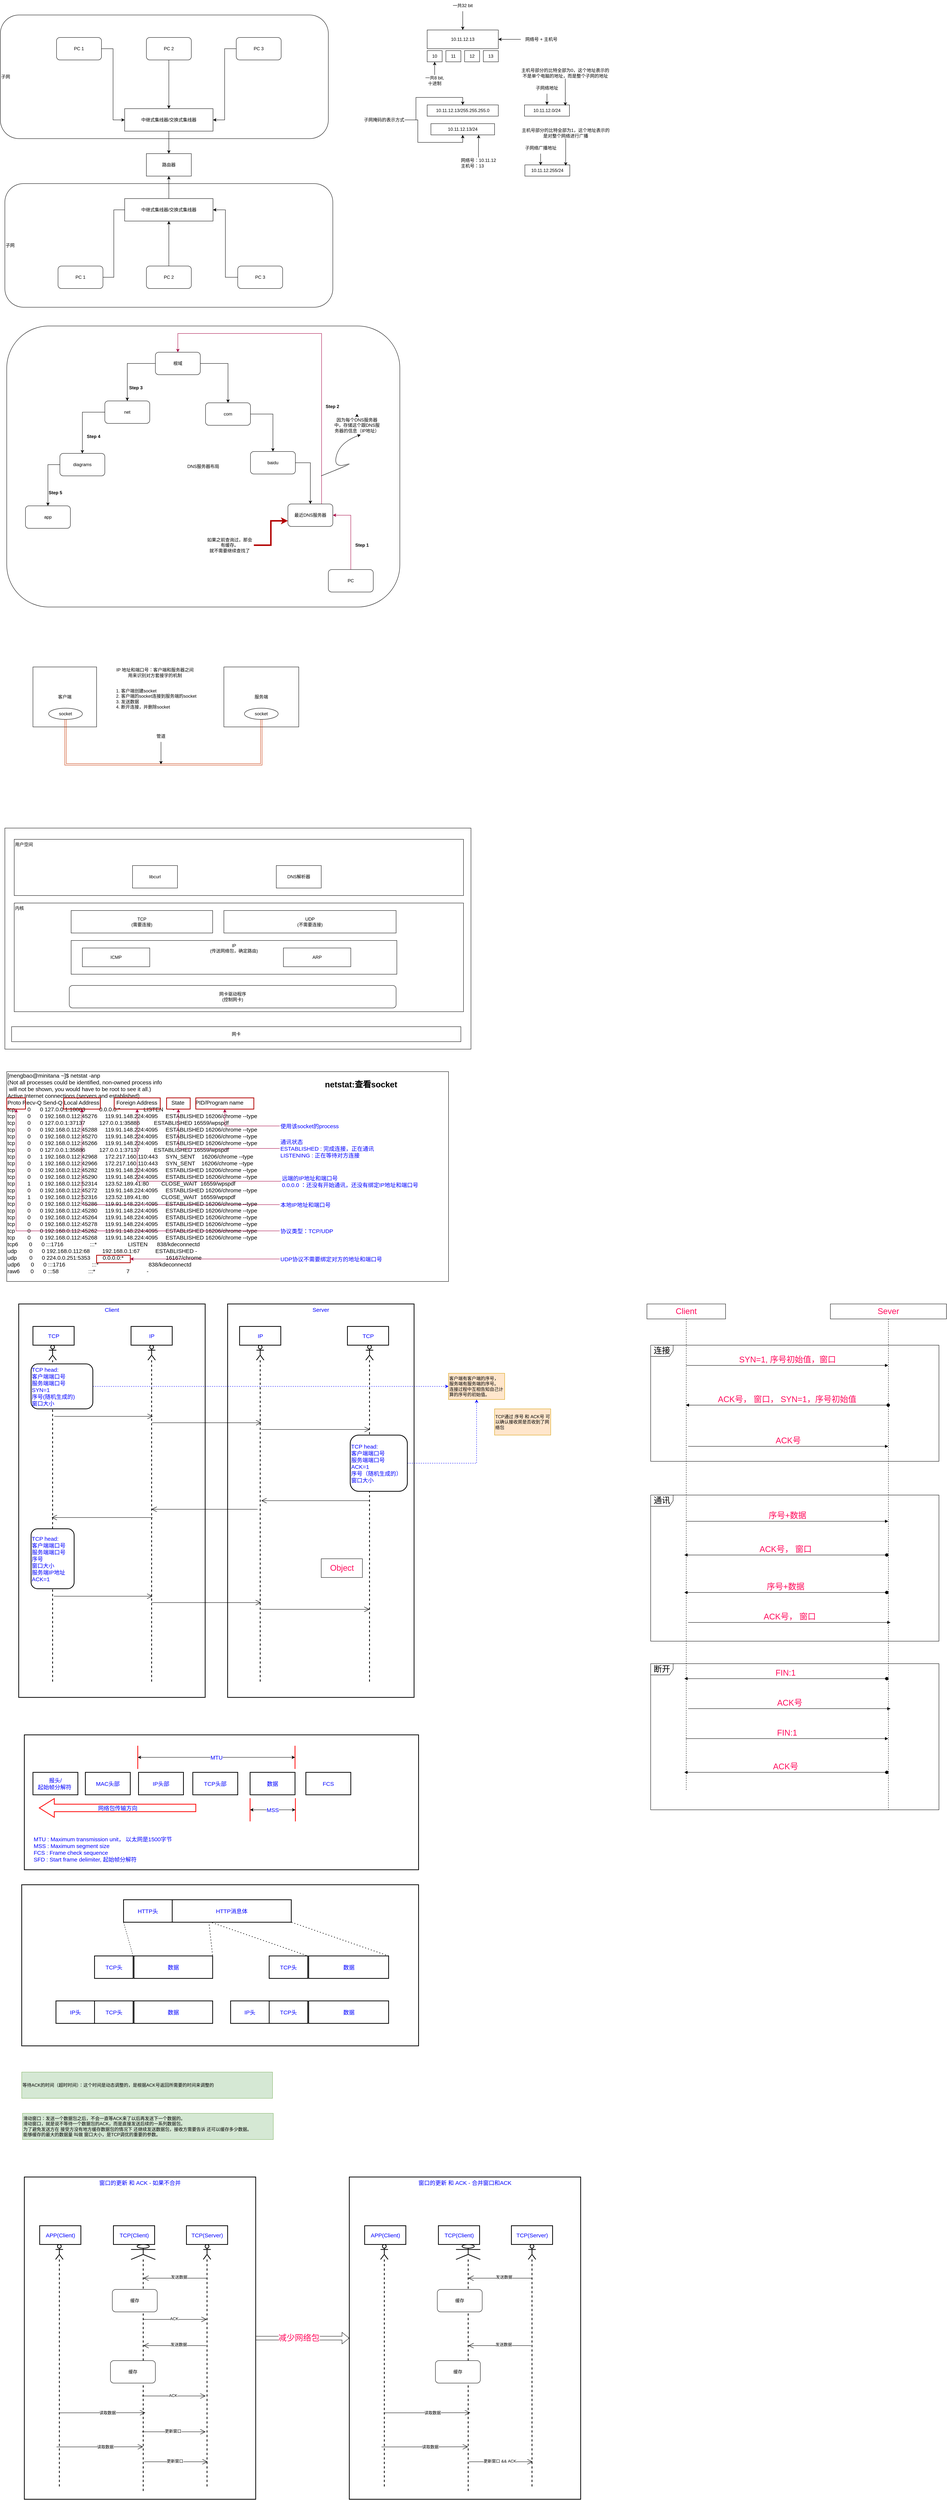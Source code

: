 <mxfile version="19.0.0" type="github">
  <diagram id="knVdi2B20uO46Ndzs_iI" name="Page-1">
    <mxGraphModel dx="3197" dy="1267" grid="1" gridSize="10" guides="1" tooltips="1" connect="1" arrows="1" fold="1" page="1" pageScale="1" pageWidth="827" pageHeight="1169" math="0" shadow="0">
      <root>
        <mxCell id="0" />
        <mxCell id="1" parent="0" />
        <mxCell id="za_0BEvb6HJsj3MwH-vP-62" value="Sever" style="shape=umlLifeline;perimeter=lifelinePerimeter;whiteSpace=wrap;html=1;container=1;collapsible=0;recursiveResize=0;outlineConnect=0;fontSize=22;fontColor=#FF0D5D;" vertex="1" parent="1">
          <mxGeometry x="1390" y="3480" width="310" height="1350" as="geometry" />
        </mxCell>
        <mxCell id="za_0BEvb6HJsj3MwH-vP-76" value="ACK号， 窗口" style="html=1;verticalAlign=bottom;startArrow=oval;startFill=1;endArrow=block;startSize=8;rounded=0;fontSize=22;fontColor=#FF0D5D;" edge="1" parent="za_0BEvb6HJsj3MwH-vP-62">
          <mxGeometry width="60" relative="1" as="geometry">
            <mxPoint x="150.67" y="670" as="sourcePoint" />
            <mxPoint x="-389.997" y="670" as="targetPoint" />
          </mxGeometry>
        </mxCell>
        <mxCell id="za_0BEvb6HJsj3MwH-vP-77" value="序号+数据" style="html=1;verticalAlign=bottom;startArrow=oval;startFill=1;endArrow=block;startSize=8;rounded=0;fontSize=22;fontColor=#FF0D5D;" edge="1" parent="za_0BEvb6HJsj3MwH-vP-62">
          <mxGeometry width="60" relative="1" as="geometry">
            <mxPoint x="150.67" y="770" as="sourcePoint" />
            <mxPoint x="-389.997" y="770" as="targetPoint" />
          </mxGeometry>
        </mxCell>
        <mxCell id="za_0BEvb6HJsj3MwH-vP-78" value="ACK号， 窗口" style="html=1;verticalAlign=bottom;endArrow=block;rounded=0;fontSize=22;fontColor=#FF0D5D;" edge="1" parent="za_0BEvb6HJsj3MwH-vP-62">
          <mxGeometry width="80" relative="1" as="geometry">
            <mxPoint x="-379.997" y="850" as="sourcePoint" />
            <mxPoint x="160.67" y="850" as="targetPoint" />
            <Array as="points">
              <mxPoint x="-193" y="850" />
            </Array>
          </mxGeometry>
        </mxCell>
        <mxCell id="za_0BEvb6HJsj3MwH-vP-79" value="ACK号" style="html=1;verticalAlign=bottom;startArrow=oval;startFill=1;endArrow=block;startSize=8;rounded=0;fontSize=22;fontColor=#FF0D5D;" edge="1" parent="za_0BEvb6HJsj3MwH-vP-62">
          <mxGeometry width="60" relative="1" as="geometry">
            <mxPoint x="150.67" y="1250" as="sourcePoint" />
            <mxPoint x="-389.997" y="1250" as="targetPoint" />
          </mxGeometry>
        </mxCell>
        <mxCell id="za_0BEvb6HJsj3MwH-vP-82" value="FIN:1" style="html=1;verticalAlign=bottom;endArrow=block;rounded=0;fontSize=22;fontColor=#FF0D5D;" edge="1" parent="za_0BEvb6HJsj3MwH-vP-62">
          <mxGeometry width="80" relative="1" as="geometry">
            <mxPoint x="-386.167" y="1160" as="sourcePoint" />
            <mxPoint x="154.5" y="1160" as="targetPoint" />
            <Array as="points">
              <mxPoint x="-199.17" y="1160" />
            </Array>
          </mxGeometry>
        </mxCell>
        <mxCell id="za_0BEvb6HJsj3MwH-vP-85" value="连接" style="shape=umlFrame;whiteSpace=wrap;html=1;fontSize=22;fontColor=#000000;" vertex="1" parent="za_0BEvb6HJsj3MwH-vP-62">
          <mxGeometry x="-480" y="110" width="770" height="310" as="geometry" />
        </mxCell>
        <mxCell id="za_0BEvb6HJsj3MwH-vP-86" value="通讯" style="shape=umlFrame;whiteSpace=wrap;html=1;fontSize=22;fontColor=#000000;" vertex="1" parent="za_0BEvb6HJsj3MwH-vP-62">
          <mxGeometry x="-480" y="510" width="770" height="390" as="geometry" />
        </mxCell>
        <mxCell id="za_0BEvb6HJsj3MwH-vP-87" value="断开" style="shape=umlFrame;whiteSpace=wrap;html=1;fontSize=22;fontColor=#000000;" vertex="1" parent="za_0BEvb6HJsj3MwH-vP-62">
          <mxGeometry x="-480" y="960" width="770" height="390" as="geometry" />
        </mxCell>
        <mxCell id="ZMraVCoQCxqRNA1w8z8N-147" value="Server" style="rounded=0;whiteSpace=wrap;html=1;shadow=0;fontSize=15;fontColor=#0000FF;strokeColor=default;strokeWidth=2;fillColor=default;verticalAlign=top;" parent="1" vertex="1">
          <mxGeometry x="-220" y="3480" width="498" height="1050" as="geometry" />
        </mxCell>
        <mxCell id="ZMraVCoQCxqRNA1w8z8N-146" value="Client" style="rounded=0;whiteSpace=wrap;html=1;shadow=0;fontSize=15;fontColor=#0000FF;strokeColor=default;strokeWidth=2;fillColor=default;verticalAlign=top;" parent="1" vertex="1">
          <mxGeometry x="-778" y="3480" width="498" height="1050" as="geometry" />
        </mxCell>
        <mxCell id="ZMraVCoQCxqRNA1w8z8N-74" value="DNS服务器布局" style="rounded=1;whiteSpace=wrap;html=1;shadow=0;strokeColor=default;" parent="1" vertex="1">
          <mxGeometry x="-810" y="870" width="1050" height="750" as="geometry" />
        </mxCell>
        <mxCell id="ZMraVCoQCxqRNA1w8z8N-20" value="子网" style="rounded=1;whiteSpace=wrap;html=1;shadow=0;strokeColor=default;align=left;" parent="1" vertex="1">
          <mxGeometry x="-815" y="490" width="876" height="330" as="geometry" />
        </mxCell>
        <mxCell id="ZMraVCoQCxqRNA1w8z8N-18" value="子网" style="rounded=1;whiteSpace=wrap;html=1;shadow=0;strokeColor=default;align=left;" parent="1" vertex="1">
          <mxGeometry x="-827" y="40" width="876" height="330" as="geometry" />
        </mxCell>
        <mxCell id="ZMraVCoQCxqRNA1w8z8N-12" style="edgeStyle=orthogonalEdgeStyle;rounded=0;orthogonalLoop=1;jettySize=auto;html=1;" parent="1" source="ZMraVCoQCxqRNA1w8z8N-1" target="ZMraVCoQCxqRNA1w8z8N-4" edge="1">
          <mxGeometry relative="1" as="geometry" />
        </mxCell>
        <mxCell id="ZMraVCoQCxqRNA1w8z8N-1" value="PC 2" style="rounded=1;whiteSpace=wrap;html=1;" parent="1" vertex="1">
          <mxGeometry x="-437" y="100" width="120" height="60" as="geometry" />
        </mxCell>
        <mxCell id="ZMraVCoQCxqRNA1w8z8N-10" style="edgeStyle=orthogonalEdgeStyle;rounded=0;orthogonalLoop=1;jettySize=auto;html=1;entryX=0;entryY=0.5;entryDx=0;entryDy=0;" parent="1" source="ZMraVCoQCxqRNA1w8z8N-2" target="ZMraVCoQCxqRNA1w8z8N-4" edge="1">
          <mxGeometry relative="1" as="geometry" />
        </mxCell>
        <mxCell id="ZMraVCoQCxqRNA1w8z8N-2" value="PC 1" style="rounded=1;whiteSpace=wrap;html=1;" parent="1" vertex="1">
          <mxGeometry x="-677" y="100" width="120" height="60" as="geometry" />
        </mxCell>
        <mxCell id="ZMraVCoQCxqRNA1w8z8N-11" style="edgeStyle=orthogonalEdgeStyle;rounded=0;orthogonalLoop=1;jettySize=auto;html=1;entryX=1;entryY=0.5;entryDx=0;entryDy=0;" parent="1" source="ZMraVCoQCxqRNA1w8z8N-3" target="ZMraVCoQCxqRNA1w8z8N-4" edge="1">
          <mxGeometry relative="1" as="geometry" />
        </mxCell>
        <mxCell id="ZMraVCoQCxqRNA1w8z8N-3" value="PC 3" style="rounded=1;whiteSpace=wrap;html=1;" parent="1" vertex="1">
          <mxGeometry x="-197" y="100" width="120" height="60" as="geometry" />
        </mxCell>
        <mxCell id="ZMraVCoQCxqRNA1w8z8N-13" style="edgeStyle=orthogonalEdgeStyle;rounded=0;orthogonalLoop=1;jettySize=auto;html=1;exitX=0.5;exitY=1;exitDx=0;exitDy=0;entryX=0.5;entryY=0;entryDx=0;entryDy=0;" parent="1" source="ZMraVCoQCxqRNA1w8z8N-4" target="ZMraVCoQCxqRNA1w8z8N-5" edge="1">
          <mxGeometry relative="1" as="geometry" />
        </mxCell>
        <mxCell id="ZMraVCoQCxqRNA1w8z8N-4" value="中继式集线器/交换式集线器" style="rounded=0;whiteSpace=wrap;html=1;" parent="1" vertex="1">
          <mxGeometry x="-495" y="290" width="236" height="60" as="geometry" />
        </mxCell>
        <mxCell id="ZMraVCoQCxqRNA1w8z8N-5" value="路由器" style="rounded=0;whiteSpace=wrap;html=1;" parent="1" vertex="1">
          <mxGeometry x="-437" y="410" width="120" height="60" as="geometry" />
        </mxCell>
        <mxCell id="ZMraVCoQCxqRNA1w8z8N-15" style="edgeStyle=orthogonalEdgeStyle;rounded=0;orthogonalLoop=1;jettySize=auto;html=1;entryX=0.5;entryY=1;entryDx=0;entryDy=0;" parent="1" source="ZMraVCoQCxqRNA1w8z8N-6" target="ZMraVCoQCxqRNA1w8z8N-9" edge="1">
          <mxGeometry relative="1" as="geometry" />
        </mxCell>
        <mxCell id="ZMraVCoQCxqRNA1w8z8N-6" value="PC 2" style="rounded=1;whiteSpace=wrap;html=1;" parent="1" vertex="1">
          <mxGeometry x="-437" y="710" width="120" height="60" as="geometry" />
        </mxCell>
        <mxCell id="ZMraVCoQCxqRNA1w8z8N-7" value="PC 1" style="rounded=1;whiteSpace=wrap;html=1;" parent="1" vertex="1">
          <mxGeometry x="-673" y="710" width="120" height="60" as="geometry" />
        </mxCell>
        <mxCell id="ZMraVCoQCxqRNA1w8z8N-17" style="edgeStyle=orthogonalEdgeStyle;rounded=0;orthogonalLoop=1;jettySize=auto;html=1;entryX=1;entryY=0.5;entryDx=0;entryDy=0;" parent="1" source="ZMraVCoQCxqRNA1w8z8N-8" target="ZMraVCoQCxqRNA1w8z8N-9" edge="1">
          <mxGeometry relative="1" as="geometry" />
        </mxCell>
        <mxCell id="ZMraVCoQCxqRNA1w8z8N-8" value="PC 3" style="rounded=1;whiteSpace=wrap;html=1;" parent="1" vertex="1">
          <mxGeometry x="-193" y="710" width="120" height="60" as="geometry" />
        </mxCell>
        <mxCell id="ZMraVCoQCxqRNA1w8z8N-14" style="edgeStyle=orthogonalEdgeStyle;rounded=0;orthogonalLoop=1;jettySize=auto;html=1;exitX=0.5;exitY=0;exitDx=0;exitDy=0;" parent="1" source="ZMraVCoQCxqRNA1w8z8N-9" target="ZMraVCoQCxqRNA1w8z8N-5" edge="1">
          <mxGeometry relative="1" as="geometry" />
        </mxCell>
        <mxCell id="ZMraVCoQCxqRNA1w8z8N-9" value="中继式集线器/交换式集线器" style="rounded=0;whiteSpace=wrap;html=1;" parent="1" vertex="1">
          <mxGeometry x="-495" y="530" width="236" height="60" as="geometry" />
        </mxCell>
        <mxCell id="ZMraVCoQCxqRNA1w8z8N-21" value="" style="edgeStyle=orthogonalEdgeStyle;rounded=0;orthogonalLoop=1;jettySize=auto;html=1;entryX=0;entryY=0.5;entryDx=0;entryDy=0;endArrow=none;" parent="1" source="ZMraVCoQCxqRNA1w8z8N-7" target="ZMraVCoQCxqRNA1w8z8N-9" edge="1">
          <mxGeometry relative="1" as="geometry">
            <mxPoint x="-553" y="740" as="sourcePoint" />
            <mxPoint x="-495" y="560" as="targetPoint" />
          </mxGeometry>
        </mxCell>
        <mxCell id="ZMraVCoQCxqRNA1w8z8N-22" value="10.11.12.13" style="rounded=0;whiteSpace=wrap;html=1;shadow=0;strokeColor=default;" parent="1" vertex="1">
          <mxGeometry x="313" y="80" width="190" height="50" as="geometry" />
        </mxCell>
        <mxCell id="ZMraVCoQCxqRNA1w8z8N-30" style="edgeStyle=orthogonalEdgeStyle;rounded=0;orthogonalLoop=1;jettySize=auto;html=1;" parent="1" source="ZMraVCoQCxqRNA1w8z8N-23" target="ZMraVCoQCxqRNA1w8z8N-22" edge="1">
          <mxGeometry relative="1" as="geometry" />
        </mxCell>
        <mxCell id="ZMraVCoQCxqRNA1w8z8N-23" value="一共32 bit" style="text;html=1;strokeColor=none;fillColor=none;align=center;verticalAlign=middle;whiteSpace=wrap;rounded=0;shadow=0;" parent="1" vertex="1">
          <mxGeometry x="378" width="60" height="30" as="geometry" />
        </mxCell>
        <mxCell id="ZMraVCoQCxqRNA1w8z8N-24" value="10.11.12.13/255.255.255.0" style="rounded=0;whiteSpace=wrap;html=1;shadow=0;strokeColor=default;" parent="1" vertex="1">
          <mxGeometry x="313" y="280" width="190" height="30" as="geometry" />
        </mxCell>
        <mxCell id="ZMraVCoQCxqRNA1w8z8N-25" value="10" style="rounded=0;whiteSpace=wrap;html=1;shadow=0;strokeColor=default;" parent="1" vertex="1">
          <mxGeometry x="313" y="135" width="40" height="30" as="geometry" />
        </mxCell>
        <mxCell id="ZMraVCoQCxqRNA1w8z8N-26" value="11" style="rounded=0;whiteSpace=wrap;html=1;shadow=0;strokeColor=default;" parent="1" vertex="1">
          <mxGeometry x="363" y="135" width="40" height="30" as="geometry" />
        </mxCell>
        <mxCell id="ZMraVCoQCxqRNA1w8z8N-27" value="12" style="rounded=0;whiteSpace=wrap;html=1;shadow=0;strokeColor=default;" parent="1" vertex="1">
          <mxGeometry x="413" y="135" width="40" height="30" as="geometry" />
        </mxCell>
        <mxCell id="ZMraVCoQCxqRNA1w8z8N-28" value="13" style="rounded=0;whiteSpace=wrap;html=1;shadow=0;strokeColor=default;" parent="1" vertex="1">
          <mxGeometry x="463" y="135" width="40" height="30" as="geometry" />
        </mxCell>
        <mxCell id="ZMraVCoQCxqRNA1w8z8N-32" style="edgeStyle=orthogonalEdgeStyle;rounded=0;orthogonalLoop=1;jettySize=auto;html=1;exitX=0.5;exitY=0;exitDx=0;exitDy=0;entryX=0.5;entryY=1;entryDx=0;entryDy=0;" parent="1" source="ZMraVCoQCxqRNA1w8z8N-31" target="ZMraVCoQCxqRNA1w8z8N-25" edge="1">
          <mxGeometry relative="1" as="geometry" />
        </mxCell>
        <mxCell id="ZMraVCoQCxqRNA1w8z8N-31" value="一共8 bit, 十进制" style="text;html=1;strokeColor=none;fillColor=none;align=center;verticalAlign=middle;whiteSpace=wrap;rounded=0;shadow=0;" parent="1" vertex="1">
          <mxGeometry x="303" y="200" width="60" height="30" as="geometry" />
        </mxCell>
        <mxCell id="ZMraVCoQCxqRNA1w8z8N-35" style="edgeStyle=orthogonalEdgeStyle;rounded=0;orthogonalLoop=1;jettySize=auto;html=1;" parent="1" source="ZMraVCoQCxqRNA1w8z8N-34" target="ZMraVCoQCxqRNA1w8z8N-22" edge="1">
          <mxGeometry relative="1" as="geometry" />
        </mxCell>
        <mxCell id="ZMraVCoQCxqRNA1w8z8N-34" value="网络号 + 主机号" style="text;html=1;strokeColor=none;fillColor=none;align=center;verticalAlign=middle;whiteSpace=wrap;rounded=0;shadow=0;" parent="1" vertex="1">
          <mxGeometry x="563" y="90" width="110" height="30" as="geometry" />
        </mxCell>
        <mxCell id="ZMraVCoQCxqRNA1w8z8N-36" value="10.11.12.13/24" style="rounded=0;whiteSpace=wrap;html=1;shadow=0;strokeColor=default;" parent="1" vertex="1">
          <mxGeometry x="323" y="330" width="170" height="30" as="geometry" />
        </mxCell>
        <mxCell id="ZMraVCoQCxqRNA1w8z8N-38" style="edgeStyle=orthogonalEdgeStyle;rounded=0;orthogonalLoop=1;jettySize=auto;html=1;entryX=0.5;entryY=0;entryDx=0;entryDy=0;" parent="1" source="ZMraVCoQCxqRNA1w8z8N-37" target="ZMraVCoQCxqRNA1w8z8N-24" edge="1">
          <mxGeometry relative="1" as="geometry" />
        </mxCell>
        <mxCell id="ZMraVCoQCxqRNA1w8z8N-39" style="edgeStyle=orthogonalEdgeStyle;rounded=0;orthogonalLoop=1;jettySize=auto;html=1;entryX=0.5;entryY=1;entryDx=0;entryDy=0;" parent="1" source="ZMraVCoQCxqRNA1w8z8N-37" target="ZMraVCoQCxqRNA1w8z8N-36" edge="1">
          <mxGeometry relative="1" as="geometry" />
        </mxCell>
        <mxCell id="ZMraVCoQCxqRNA1w8z8N-37" value="子网掩码的表示方式" style="text;html=1;strokeColor=none;fillColor=none;align=center;verticalAlign=middle;whiteSpace=wrap;rounded=0;shadow=0;" parent="1" vertex="1">
          <mxGeometry x="143" y="305" width="110" height="30" as="geometry" />
        </mxCell>
        <mxCell id="ZMraVCoQCxqRNA1w8z8N-42" style="edgeStyle=orthogonalEdgeStyle;rounded=0;orthogonalLoop=1;jettySize=auto;html=1;entryX=0.5;entryY=0;entryDx=0;entryDy=0;" parent="1" source="ZMraVCoQCxqRNA1w8z8N-40" target="ZMraVCoQCxqRNA1w8z8N-41" edge="1">
          <mxGeometry relative="1" as="geometry" />
        </mxCell>
        <mxCell id="ZMraVCoQCxqRNA1w8z8N-40" value="子网络地址" style="text;html=1;strokeColor=none;fillColor=none;align=center;verticalAlign=middle;whiteSpace=wrap;rounded=0;shadow=0;" parent="1" vertex="1">
          <mxGeometry x="593" y="220" width="80" height="30" as="geometry" />
        </mxCell>
        <mxCell id="ZMraVCoQCxqRNA1w8z8N-41" value="10.11.12.0/24" style="rounded=0;whiteSpace=wrap;html=1;shadow=0;strokeColor=default;" parent="1" vertex="1">
          <mxGeometry x="573" y="280" width="120" height="30" as="geometry" />
        </mxCell>
        <mxCell id="ZMraVCoQCxqRNA1w8z8N-45" style="edgeStyle=orthogonalEdgeStyle;rounded=0;orthogonalLoop=1;jettySize=auto;html=1;entryX=0.908;entryY=0.067;entryDx=0;entryDy=0;entryPerimeter=0;" parent="1" source="ZMraVCoQCxqRNA1w8z8N-43" target="ZMraVCoQCxqRNA1w8z8N-41" edge="1">
          <mxGeometry relative="1" as="geometry" />
        </mxCell>
        <mxCell id="ZMraVCoQCxqRNA1w8z8N-43" value="主机号部分的比特全部为0，这个地址表示的不是单个电脑的地址，而是整个子网的地址" style="text;html=1;strokeColor=none;fillColor=none;align=center;verticalAlign=middle;whiteSpace=wrap;rounded=0;shadow=0;" parent="1" vertex="1">
          <mxGeometry x="562" y="180" width="240" height="30" as="geometry" />
        </mxCell>
        <mxCell id="ZMraVCoQCxqRNA1w8z8N-47" style="edgeStyle=orthogonalEdgeStyle;rounded=0;orthogonalLoop=1;jettySize=auto;html=1;entryX=0.75;entryY=1;entryDx=0;entryDy=0;" parent="1" source="ZMraVCoQCxqRNA1w8z8N-46" target="ZMraVCoQCxqRNA1w8z8N-36" edge="1">
          <mxGeometry relative="1" as="geometry" />
        </mxCell>
        <mxCell id="ZMraVCoQCxqRNA1w8z8N-46" value="网络号：10.11.12&lt;br&gt;&lt;div style=&quot;text-align: left&quot;&gt;&lt;span&gt;主机号：13&lt;/span&gt;&lt;/div&gt;" style="text;html=1;strokeColor=none;fillColor=none;align=center;verticalAlign=middle;whiteSpace=wrap;rounded=0;shadow=0;" parent="1" vertex="1">
          <mxGeometry x="390" y="420" width="120" height="30" as="geometry" />
        </mxCell>
        <mxCell id="ZMraVCoQCxqRNA1w8z8N-48" style="edgeStyle=orthogonalEdgeStyle;rounded=0;orthogonalLoop=1;jettySize=auto;html=1;entryX=0.35;entryY=0.033;entryDx=0;entryDy=0;entryPerimeter=0;" parent="1" source="ZMraVCoQCxqRNA1w8z8N-49" target="ZMraVCoQCxqRNA1w8z8N-50" edge="1">
          <mxGeometry relative="1" as="geometry" />
        </mxCell>
        <mxCell id="ZMraVCoQCxqRNA1w8z8N-49" value="子网络广播地址" style="text;html=1;strokeColor=none;fillColor=none;align=center;verticalAlign=middle;whiteSpace=wrap;rounded=0;shadow=0;" parent="1" vertex="1">
          <mxGeometry x="565.5" y="380" width="101" height="30" as="geometry" />
        </mxCell>
        <mxCell id="ZMraVCoQCxqRNA1w8z8N-50" value="10.11.12.255/24" style="rounded=0;whiteSpace=wrap;html=1;shadow=0;strokeColor=default;" parent="1" vertex="1">
          <mxGeometry x="574" y="440" width="120" height="30" as="geometry" />
        </mxCell>
        <mxCell id="ZMraVCoQCxqRNA1w8z8N-51" style="edgeStyle=orthogonalEdgeStyle;rounded=0;orthogonalLoop=1;jettySize=auto;html=1;entryX=0.908;entryY=0.067;entryDx=0;entryDy=0;entryPerimeter=0;" parent="1" source="ZMraVCoQCxqRNA1w8z8N-52" target="ZMraVCoQCxqRNA1w8z8N-50" edge="1">
          <mxGeometry relative="1" as="geometry" />
        </mxCell>
        <mxCell id="ZMraVCoQCxqRNA1w8z8N-52" value="主机号部分的比特全部为1，这个地址表示的是对整个网络进行广播" style="text;html=1;strokeColor=none;fillColor=none;align=center;verticalAlign=middle;whiteSpace=wrap;rounded=0;shadow=0;" parent="1" vertex="1">
          <mxGeometry x="563" y="340" width="240" height="30" as="geometry" />
        </mxCell>
        <mxCell id="ZMraVCoQCxqRNA1w8z8N-61" style="edgeStyle=orthogonalEdgeStyle;rounded=0;orthogonalLoop=1;jettySize=auto;html=1;" parent="1" source="ZMraVCoQCxqRNA1w8z8N-54" target="ZMraVCoQCxqRNA1w8z8N-56" edge="1">
          <mxGeometry relative="1" as="geometry" />
        </mxCell>
        <mxCell id="ZMraVCoQCxqRNA1w8z8N-65" style="edgeStyle=orthogonalEdgeStyle;rounded=0;orthogonalLoop=1;jettySize=auto;html=1;exitX=0;exitY=0.5;exitDx=0;exitDy=0;" parent="1" source="ZMraVCoQCxqRNA1w8z8N-54" target="ZMraVCoQCxqRNA1w8z8N-55" edge="1">
          <mxGeometry relative="1" as="geometry" />
        </mxCell>
        <mxCell id="ZMraVCoQCxqRNA1w8z8N-54" value="根域" style="rounded=1;whiteSpace=wrap;html=1;shadow=0;strokeColor=default;" parent="1" vertex="1">
          <mxGeometry x="-413" y="940" width="120" height="60" as="geometry" />
        </mxCell>
        <mxCell id="ZMraVCoQCxqRNA1w8z8N-66" style="edgeStyle=orthogonalEdgeStyle;rounded=0;orthogonalLoop=1;jettySize=auto;html=1;exitX=0;exitY=0.5;exitDx=0;exitDy=0;entryX=0.5;entryY=0;entryDx=0;entryDy=0;" parent="1" source="ZMraVCoQCxqRNA1w8z8N-55" target="ZMraVCoQCxqRNA1w8z8N-57" edge="1">
          <mxGeometry relative="1" as="geometry" />
        </mxCell>
        <mxCell id="ZMraVCoQCxqRNA1w8z8N-55" value="net" style="rounded=1;whiteSpace=wrap;html=1;shadow=0;strokeColor=default;" parent="1" vertex="1">
          <mxGeometry x="-548" y="1070" width="120" height="60" as="geometry" />
        </mxCell>
        <mxCell id="ZMraVCoQCxqRNA1w8z8N-62" style="edgeStyle=orthogonalEdgeStyle;rounded=0;orthogonalLoop=1;jettySize=auto;html=1;exitX=1;exitY=0.5;exitDx=0;exitDy=0;" parent="1" source="ZMraVCoQCxqRNA1w8z8N-56" target="ZMraVCoQCxqRNA1w8z8N-58" edge="1">
          <mxGeometry relative="1" as="geometry" />
        </mxCell>
        <mxCell id="ZMraVCoQCxqRNA1w8z8N-56" value="com" style="rounded=1;whiteSpace=wrap;html=1;shadow=0;strokeColor=default;" parent="1" vertex="1">
          <mxGeometry x="-279" y="1075" width="120" height="60" as="geometry" />
        </mxCell>
        <mxCell id="ZMraVCoQCxqRNA1w8z8N-67" style="edgeStyle=orthogonalEdgeStyle;rounded=0;orthogonalLoop=1;jettySize=auto;html=1;entryX=0.5;entryY=0;entryDx=0;entryDy=0;exitX=0;exitY=0.5;exitDx=0;exitDy=0;" parent="1" source="ZMraVCoQCxqRNA1w8z8N-57" target="ZMraVCoQCxqRNA1w8z8N-59" edge="1">
          <mxGeometry relative="1" as="geometry" />
        </mxCell>
        <mxCell id="ZMraVCoQCxqRNA1w8z8N-57" value="diagrams" style="rounded=1;whiteSpace=wrap;html=1;shadow=0;strokeColor=default;" parent="1" vertex="1">
          <mxGeometry x="-668" y="1210" width="120" height="60" as="geometry" />
        </mxCell>
        <mxCell id="ZMraVCoQCxqRNA1w8z8N-64" style="edgeStyle=orthogonalEdgeStyle;rounded=0;orthogonalLoop=1;jettySize=auto;html=1;exitX=1;exitY=0.5;exitDx=0;exitDy=0;" parent="1" source="ZMraVCoQCxqRNA1w8z8N-58" target="ZMraVCoQCxqRNA1w8z8N-60" edge="1">
          <mxGeometry relative="1" as="geometry" />
        </mxCell>
        <mxCell id="ZMraVCoQCxqRNA1w8z8N-58" value="baidu" style="rounded=1;whiteSpace=wrap;html=1;shadow=0;strokeColor=default;" parent="1" vertex="1">
          <mxGeometry x="-159" y="1205" width="120" height="60" as="geometry" />
        </mxCell>
        <mxCell id="ZMraVCoQCxqRNA1w8z8N-59" value="app" style="rounded=1;whiteSpace=wrap;html=1;shadow=0;strokeColor=default;" parent="1" vertex="1">
          <mxGeometry x="-760" y="1350" width="120" height="60" as="geometry" />
        </mxCell>
        <mxCell id="ZMraVCoQCxqRNA1w8z8N-73" style="edgeStyle=orthogonalEdgeStyle;rounded=0;orthogonalLoop=1;jettySize=auto;html=1;exitX=0.75;exitY=0;exitDx=0;exitDy=0;fillColor=#d80073;strokeColor=#A50040;" parent="1" source="ZMraVCoQCxqRNA1w8z8N-60" target="ZMraVCoQCxqRNA1w8z8N-54" edge="1">
          <mxGeometry relative="1" as="geometry">
            <mxPoint x="-10" y="990" as="targetPoint" />
            <Array as="points">
              <mxPoint x="31" y="890" />
              <mxPoint x="-353" y="890" />
            </Array>
          </mxGeometry>
        </mxCell>
        <mxCell id="ZMraVCoQCxqRNA1w8z8N-60" value="最近DNS服务器" style="rounded=1;whiteSpace=wrap;html=1;shadow=0;strokeColor=default;" parent="1" vertex="1">
          <mxGeometry x="-59" y="1345" width="120" height="60" as="geometry" />
        </mxCell>
        <mxCell id="ZMraVCoQCxqRNA1w8z8N-72" style="edgeStyle=orthogonalEdgeStyle;rounded=0;orthogonalLoop=1;jettySize=auto;html=1;exitX=0.5;exitY=0;exitDx=0;exitDy=0;entryX=1;entryY=0.5;entryDx=0;entryDy=0;fillColor=#d80073;strokeColor=#A50040;" parent="1" source="ZMraVCoQCxqRNA1w8z8N-68" target="ZMraVCoQCxqRNA1w8z8N-60" edge="1">
          <mxGeometry relative="1" as="geometry" />
        </mxCell>
        <mxCell id="ZMraVCoQCxqRNA1w8z8N-68" value="PC" style="rounded=1;whiteSpace=wrap;html=1;shadow=0;strokeColor=default;" parent="1" vertex="1">
          <mxGeometry x="49" y="1520" width="120" height="60" as="geometry" />
        </mxCell>
        <mxCell id="ZMraVCoQCxqRNA1w8z8N-80" style="edgeStyle=orthogonalEdgeStyle;rounded=0;orthogonalLoop=1;jettySize=auto;html=1;" parent="1" source="ZMraVCoQCxqRNA1w8z8N-75" target="ZMraVCoQCxqRNA1w8z8N-74" edge="1">
          <mxGeometry relative="1" as="geometry">
            <Array as="points">
              <mxPoint x="-50" y="1180" />
              <mxPoint x="-50" y="1180" />
            </Array>
          </mxGeometry>
        </mxCell>
        <mxCell id="ZMraVCoQCxqRNA1w8z8N-75" value="因为每个DNS服务器中，存储这个跟DNS服务器的信息（IP地址）" style="text;html=1;strokeColor=none;fillColor=none;align=center;verticalAlign=middle;whiteSpace=wrap;rounded=0;shadow=0;" parent="1" vertex="1">
          <mxGeometry x="61" y="1110" width="129" height="50" as="geometry" />
        </mxCell>
        <mxCell id="ZMraVCoQCxqRNA1w8z8N-82" value="" style="curved=1;endArrow=classic;html=1;rounded=0;entryX=0.576;entryY=1.002;entryDx=0;entryDy=0;entryPerimeter=0;" parent="1" target="ZMraVCoQCxqRNA1w8z8N-75" edge="1">
          <mxGeometry width="50" height="50" relative="1" as="geometry">
            <mxPoint x="30" y="1270" as="sourcePoint" />
            <mxPoint x="131" y="1180" as="targetPoint" />
            <Array as="points">
              <mxPoint x="131" y="1230" />
              <mxPoint x="61" y="1250" />
              <mxPoint x="81" y="1180" />
            </Array>
          </mxGeometry>
        </mxCell>
        <mxCell id="ZMraVCoQCxqRNA1w8z8N-90" style="edgeStyle=orthogonalEdgeStyle;rounded=0;orthogonalLoop=1;jettySize=auto;html=1;entryX=0;entryY=0.75;entryDx=0;entryDy=0;fillColor=#e51400;strokeColor=#B20000;strokeWidth=4;" parent="1" source="ZMraVCoQCxqRNA1w8z8N-83" target="ZMraVCoQCxqRNA1w8z8N-60" edge="1">
          <mxGeometry relative="1" as="geometry" />
        </mxCell>
        <mxCell id="ZMraVCoQCxqRNA1w8z8N-83" value="如果之前查询过，那会有缓存。&lt;br&gt;就不需要继续查找了" style="text;html=1;strokeColor=none;fillColor=none;align=center;verticalAlign=middle;whiteSpace=wrap;rounded=0;shadow=0;" parent="1" vertex="1">
          <mxGeometry x="-279" y="1430" width="129" height="50" as="geometry" />
        </mxCell>
        <mxCell id="ZMraVCoQCxqRNA1w8z8N-84" value="Step 1" style="text;html=1;strokeColor=none;fillColor=none;align=center;verticalAlign=middle;whiteSpace=wrap;rounded=0;shadow=0;fontStyle=1" parent="1" vertex="1">
          <mxGeometry x="109" y="1440" width="60" height="30" as="geometry" />
        </mxCell>
        <mxCell id="ZMraVCoQCxqRNA1w8z8N-85" value="Step 2" style="text;html=1;strokeColor=none;fillColor=none;align=center;verticalAlign=middle;whiteSpace=wrap;rounded=0;shadow=0;fontStyle=1" parent="1" vertex="1">
          <mxGeometry x="30" y="1070" width="60" height="30" as="geometry" />
        </mxCell>
        <mxCell id="ZMraVCoQCxqRNA1w8z8N-86" value="Step 3" style="text;html=1;strokeColor=none;fillColor=none;align=center;verticalAlign=middle;whiteSpace=wrap;rounded=0;shadow=0;fontStyle=1" parent="1" vertex="1">
          <mxGeometry x="-495" y="1020" width="60" height="30" as="geometry" />
        </mxCell>
        <mxCell id="ZMraVCoQCxqRNA1w8z8N-88" value="Step 4" style="text;html=1;strokeColor=none;fillColor=none;align=center;verticalAlign=middle;whiteSpace=wrap;rounded=0;shadow=0;fontStyle=1" parent="1" vertex="1">
          <mxGeometry x="-608" y="1150" width="60" height="30" as="geometry" />
        </mxCell>
        <mxCell id="ZMraVCoQCxqRNA1w8z8N-89" value="Step 5" style="text;html=1;strokeColor=none;fillColor=none;align=center;verticalAlign=middle;whiteSpace=wrap;rounded=0;shadow=0;fontStyle=1" parent="1" vertex="1">
          <mxGeometry x="-710" y="1300" width="60" height="30" as="geometry" />
        </mxCell>
        <mxCell id="ZMraVCoQCxqRNA1w8z8N-91" value="客户端" style="rounded=0;whiteSpace=wrap;html=1;shadow=0;strokeColor=default;" parent="1" vertex="1">
          <mxGeometry x="-740" y="1780" width="170" height="160" as="geometry" />
        </mxCell>
        <mxCell id="ZMraVCoQCxqRNA1w8z8N-92" value="服务端" style="rounded=0;whiteSpace=wrap;html=1;shadow=0;strokeColor=default;" parent="1" vertex="1">
          <mxGeometry x="-230" y="1780" width="200" height="160" as="geometry" />
        </mxCell>
        <mxCell id="ZMraVCoQCxqRNA1w8z8N-95" style="edgeStyle=orthogonalEdgeStyle;rounded=0;orthogonalLoop=1;jettySize=auto;html=1;exitX=0.5;exitY=1;exitDx=0;exitDy=0;strokeWidth=1;shape=link;fillColor=#fa6800;strokeColor=#C73500;" parent="1" source="ZMraVCoQCxqRNA1w8z8N-93" target="ZMraVCoQCxqRNA1w8z8N-94" edge="1">
          <mxGeometry relative="1" as="geometry">
            <Array as="points">
              <mxPoint x="-653" y="2040" />
              <mxPoint x="-130" y="2040" />
            </Array>
          </mxGeometry>
        </mxCell>
        <mxCell id="ZMraVCoQCxqRNA1w8z8N-93" value="socket" style="ellipse;whiteSpace=wrap;html=1;shadow=0;strokeColor=default;" parent="1" vertex="1">
          <mxGeometry x="-698" y="1890" width="90" height="30" as="geometry" />
        </mxCell>
        <mxCell id="ZMraVCoQCxqRNA1w8z8N-94" value="socket" style="ellipse;whiteSpace=wrap;html=1;shadow=0;strokeColor=default;" parent="1" vertex="1">
          <mxGeometry x="-175" y="1890" width="90" height="30" as="geometry" />
        </mxCell>
        <mxCell id="ZMraVCoQCxqRNA1w8z8N-97" style="edgeStyle=orthogonalEdgeStyle;rounded=0;orthogonalLoop=1;jettySize=auto;html=1;strokeWidth=1;" parent="1" source="ZMraVCoQCxqRNA1w8z8N-96" edge="1">
          <mxGeometry relative="1" as="geometry">
            <mxPoint x="-398" y="2040" as="targetPoint" />
          </mxGeometry>
        </mxCell>
        <mxCell id="ZMraVCoQCxqRNA1w8z8N-96" value="管道" style="text;html=1;strokeColor=none;fillColor=none;align=center;verticalAlign=middle;whiteSpace=wrap;rounded=0;shadow=0;" parent="1" vertex="1">
          <mxGeometry x="-428" y="1950" width="60" height="30" as="geometry" />
        </mxCell>
        <mxCell id="ZMraVCoQCxqRNA1w8z8N-98" value="1. 客户端创建socket&lt;br&gt;2. 客户端的socket连接到服务端的socket&lt;br&gt;3. 发送数据&lt;br&gt;4. 断开连接，并删除socket" style="text;html=1;strokeColor=none;fillColor=none;align=left;verticalAlign=middle;whiteSpace=wrap;rounded=0;shadow=0;" parent="1" vertex="1">
          <mxGeometry x="-520" y="1820" width="240" height="90" as="geometry" />
        </mxCell>
        <mxCell id="ZMraVCoQCxqRNA1w8z8N-99" value="IP 地址和端口号：客户端和服务器之间用来识别对方套接字的机制" style="text;html=1;strokeColor=none;fillColor=none;align=center;verticalAlign=middle;whiteSpace=wrap;rounded=0;shadow=0;" parent="1" vertex="1">
          <mxGeometry x="-523" y="1780" width="218" height="30" as="geometry" />
        </mxCell>
        <mxCell id="ZMraVCoQCxqRNA1w8z8N-100" value="" style="rounded=0;whiteSpace=wrap;html=1;shadow=0;strokeColor=default;" parent="1" vertex="1">
          <mxGeometry x="-815" y="2210" width="1245" height="590" as="geometry" />
        </mxCell>
        <mxCell id="ZMraVCoQCxqRNA1w8z8N-101" value="用户空间" style="rounded=0;whiteSpace=wrap;html=1;shadow=0;strokeColor=default;align=left;verticalAlign=top;" parent="1" vertex="1">
          <mxGeometry x="-790" y="2240" width="1200" height="150" as="geometry" />
        </mxCell>
        <mxCell id="ZMraVCoQCxqRNA1w8z8N-102" value="内核" style="rounded=0;whiteSpace=wrap;html=1;shadow=0;strokeColor=default;align=left;verticalAlign=top;" parent="1" vertex="1">
          <mxGeometry x="-790" y="2410" width="1200" height="290" as="geometry" />
        </mxCell>
        <mxCell id="ZMraVCoQCxqRNA1w8z8N-103" value="网卡" style="rounded=0;whiteSpace=wrap;html=1;shadow=0;strokeColor=default;align=center;" parent="1" vertex="1">
          <mxGeometry x="-797" y="2740" width="1200" height="40" as="geometry" />
        </mxCell>
        <mxCell id="ZMraVCoQCxqRNA1w8z8N-104" value="DNS解析器" style="rounded=0;whiteSpace=wrap;html=1;shadow=0;strokeColor=default;" parent="1" vertex="1">
          <mxGeometry x="-90" y="2310" width="120" height="60" as="geometry" />
        </mxCell>
        <mxCell id="ZMraVCoQCxqRNA1w8z8N-105" value="libcurl" style="rounded=0;whiteSpace=wrap;html=1;shadow=0;strokeColor=default;" parent="1" vertex="1">
          <mxGeometry x="-474" y="2310" width="120" height="60" as="geometry" />
        </mxCell>
        <mxCell id="ZMraVCoQCxqRNA1w8z8N-106" value="TCP&lt;br&gt;(需要连接)" style="rounded=0;whiteSpace=wrap;html=1;shadow=0;strokeColor=default;" parent="1" vertex="1">
          <mxGeometry x="-638" y="2430" width="378" height="60" as="geometry" />
        </mxCell>
        <mxCell id="ZMraVCoQCxqRNA1w8z8N-107" value="UDP&lt;br&gt;(不需要连接)" style="rounded=0;whiteSpace=wrap;html=1;shadow=0;strokeColor=default;" parent="1" vertex="1">
          <mxGeometry x="-230" y="2430" width="460" height="60" as="geometry" />
        </mxCell>
        <mxCell id="ZMraVCoQCxqRNA1w8z8N-108" value="IP&lt;br&gt;(传送网络包，确定路由)" style="rounded=0;whiteSpace=wrap;html=1;shadow=0;strokeColor=default;verticalAlign=top;" parent="1" vertex="1">
          <mxGeometry x="-638" y="2510" width="870" height="90" as="geometry" />
        </mxCell>
        <mxCell id="ZMraVCoQCxqRNA1w8z8N-109" value="ICMP" style="rounded=0;whiteSpace=wrap;html=1;shadow=0;strokeColor=default;" parent="1" vertex="1">
          <mxGeometry x="-608" y="2530" width="180" height="50" as="geometry" />
        </mxCell>
        <mxCell id="ZMraVCoQCxqRNA1w8z8N-110" value="ARP" style="rounded=0;whiteSpace=wrap;html=1;shadow=0;strokeColor=default;" parent="1" vertex="1">
          <mxGeometry x="-71" y="2530" width="180" height="50" as="geometry" />
        </mxCell>
        <mxCell id="ZMraVCoQCxqRNA1w8z8N-111" value="网卡驱动程序&lt;br&gt;(控制网卡)" style="rounded=1;whiteSpace=wrap;html=1;shadow=0;strokeColor=default;" parent="1" vertex="1">
          <mxGeometry x="-643" y="2630" width="873" height="60" as="geometry" />
        </mxCell>
        <mxCell id="ZMraVCoQCxqRNA1w8z8N-113" value="&lt;div style=&quot;font-size: 15px;&quot;&gt;[mengbao@minitana ~]$ netstat -anp&lt;/div&gt;&lt;div style=&quot;font-size: 15px;&quot;&gt;(Not all processes could be identified, non-owned process info&lt;/div&gt;&lt;div style=&quot;font-size: 15px;&quot;&gt;&amp;nbsp;will not be shown, you would have to be root to see it all.)&lt;/div&gt;&lt;div style=&quot;font-size: 15px;&quot;&gt;Active Internet connections (servers and established)&lt;/div&gt;&lt;div style=&quot;font-size: 15px;&quot;&gt;Proto Recv-Q Send-Q Local Address&amp;nbsp; &amp;nbsp; &amp;nbsp; &amp;nbsp; &amp;nbsp; &amp;nbsp;Foreign Address&amp;nbsp; &amp;nbsp; &amp;nbsp; &amp;nbsp; &amp;nbsp;State&amp;nbsp; &amp;nbsp; &amp;nbsp; &amp;nbsp;PID/Program name&amp;nbsp; &amp;nbsp;&amp;nbsp;&lt;/div&gt;&lt;div style=&quot;font-size: 15px;&quot;&gt;tcp&amp;nbsp; &amp;nbsp; &amp;nbsp; &amp;nbsp; 0&amp;nbsp; &amp;nbsp; &amp;nbsp; 0 127.0.0.1:18083&amp;nbsp; &amp;nbsp; &amp;nbsp; &amp;nbsp; &amp;nbsp;0.0.0.0:*&amp;nbsp; &amp;nbsp; &amp;nbsp; &amp;nbsp; &amp;nbsp; &amp;nbsp; &amp;nbsp; &amp;nbsp;LISTEN&amp;nbsp; &amp;nbsp; &amp;nbsp; -&amp;nbsp; &amp;nbsp; &amp;nbsp; &amp;nbsp; &amp;nbsp; &amp;nbsp; &amp;nbsp; &amp;nbsp; &amp;nbsp; &amp;nbsp;&lt;/div&gt;&lt;div style=&quot;font-size: 15px;&quot;&gt;tcp&amp;nbsp; &amp;nbsp; &amp;nbsp; &amp;nbsp; 0&amp;nbsp; &amp;nbsp; &amp;nbsp; 0 192.168.0.112:45276&amp;nbsp; &amp;nbsp; &amp;nbsp;119.91.148.224:4095&amp;nbsp; &amp;nbsp; &amp;nbsp;ESTABLISHED 16206/chrome --type&amp;nbsp;&lt;/div&gt;&lt;div style=&quot;font-size: 15px;&quot;&gt;tcp&amp;nbsp; &amp;nbsp; &amp;nbsp; &amp;nbsp; 0&amp;nbsp; &amp;nbsp; &amp;nbsp; 0 127.0.0.1:37137&amp;nbsp; &amp;nbsp; &amp;nbsp; &amp;nbsp; &amp;nbsp;127.0.0.1:35886&amp;nbsp; &amp;nbsp; &amp;nbsp; &amp;nbsp; &amp;nbsp;ESTABLISHED 16559/wpspdf&amp;nbsp; &amp;nbsp; &amp;nbsp; &amp;nbsp;&amp;nbsp;&lt;/div&gt;&lt;div style=&quot;font-size: 15px;&quot;&gt;tcp&amp;nbsp; &amp;nbsp; &amp;nbsp; &amp;nbsp; 0&amp;nbsp; &amp;nbsp; &amp;nbsp; 0 192.168.0.112:45288&amp;nbsp; &amp;nbsp; &amp;nbsp;119.91.148.224:4095&amp;nbsp; &amp;nbsp; &amp;nbsp;ESTABLISHED 16206/chrome --type&amp;nbsp;&lt;/div&gt;&lt;div style=&quot;font-size: 15px;&quot;&gt;tcp&amp;nbsp; &amp;nbsp; &amp;nbsp; &amp;nbsp; 0&amp;nbsp; &amp;nbsp; &amp;nbsp; 0 192.168.0.112:45270&amp;nbsp; &amp;nbsp; &amp;nbsp;119.91.148.224:4095&amp;nbsp; &amp;nbsp; &amp;nbsp;ESTABLISHED 16206/chrome --type&amp;nbsp;&lt;/div&gt;&lt;div style=&quot;font-size: 15px;&quot;&gt;tcp&amp;nbsp; &amp;nbsp; &amp;nbsp; &amp;nbsp; 0&amp;nbsp; &amp;nbsp; &amp;nbsp; 0 192.168.0.112:45266&amp;nbsp; &amp;nbsp; &amp;nbsp;119.91.148.224:4095&amp;nbsp; &amp;nbsp; &amp;nbsp;ESTABLISHED 16206/chrome --type&amp;nbsp;&lt;/div&gt;&lt;div style=&quot;font-size: 15px;&quot;&gt;tcp&amp;nbsp; &amp;nbsp; &amp;nbsp; &amp;nbsp; 0&amp;nbsp; &amp;nbsp; &amp;nbsp; 0 127.0.0.1:35886&amp;nbsp; &amp;nbsp; &amp;nbsp; &amp;nbsp; &amp;nbsp;127.0.0.1:37137&amp;nbsp; &amp;nbsp; &amp;nbsp; &amp;nbsp; &amp;nbsp;ESTABLISHED 16559/wpspdf&amp;nbsp; &amp;nbsp; &amp;nbsp; &amp;nbsp;&amp;nbsp;&lt;/div&gt;&lt;div style=&quot;font-size: 15px;&quot;&gt;tcp&amp;nbsp; &amp;nbsp; &amp;nbsp; &amp;nbsp; 0&amp;nbsp; &amp;nbsp; &amp;nbsp; 1 192.168.0.112:42968&amp;nbsp; &amp;nbsp; &amp;nbsp;172.217.160.110:443&amp;nbsp; &amp;nbsp; &amp;nbsp;SYN_SENT&amp;nbsp; &amp;nbsp; 16206/chrome --type&amp;nbsp;&lt;/div&gt;&lt;div style=&quot;font-size: 15px;&quot;&gt;tcp&amp;nbsp; &amp;nbsp; &amp;nbsp; &amp;nbsp; 0&amp;nbsp; &amp;nbsp; &amp;nbsp; 1 192.168.0.112:42966&amp;nbsp; &amp;nbsp; &amp;nbsp;172.217.160.110:443&amp;nbsp; &amp;nbsp; &amp;nbsp;SYN_SENT&amp;nbsp; &amp;nbsp; 16206/chrome --type&amp;nbsp;&lt;/div&gt;&lt;div style=&quot;font-size: 15px;&quot;&gt;tcp&amp;nbsp; &amp;nbsp; &amp;nbsp; &amp;nbsp; 0&amp;nbsp; &amp;nbsp; &amp;nbsp; 0 192.168.0.112:45282&amp;nbsp; &amp;nbsp; &amp;nbsp;119.91.148.224:4095&amp;nbsp; &amp;nbsp; &amp;nbsp;ESTABLISHED 16206/chrome --type&amp;nbsp;&lt;/div&gt;&lt;div style=&quot;font-size: 15px;&quot;&gt;tcp&amp;nbsp; &amp;nbsp; &amp;nbsp; &amp;nbsp; 0&amp;nbsp; &amp;nbsp; &amp;nbsp; 0 192.168.0.112:45290&amp;nbsp; &amp;nbsp; &amp;nbsp;119.91.148.224:4095&amp;nbsp; &amp;nbsp; &amp;nbsp;ESTABLISHED 16206/chrome --type&amp;nbsp;&lt;/div&gt;&lt;div style=&quot;font-size: 15px;&quot;&gt;tcp&amp;nbsp; &amp;nbsp; &amp;nbsp; &amp;nbsp; 1&amp;nbsp; &amp;nbsp; &amp;nbsp; 0 192.168.0.112:52314&amp;nbsp; &amp;nbsp; &amp;nbsp;123.52.189.41:80&amp;nbsp; &amp;nbsp; &amp;nbsp; &amp;nbsp; CLOSE_WAIT&amp;nbsp; 16559/wpspdf&amp;nbsp; &amp;nbsp; &amp;nbsp; &amp;nbsp;&amp;nbsp;&lt;/div&gt;&lt;div style=&quot;font-size: 15px;&quot;&gt;tcp&amp;nbsp; &amp;nbsp; &amp;nbsp; &amp;nbsp; 0&amp;nbsp; &amp;nbsp; &amp;nbsp; 0 192.168.0.112:45272&amp;nbsp; &amp;nbsp; &amp;nbsp;119.91.148.224:4095&amp;nbsp; &amp;nbsp; &amp;nbsp;ESTABLISHED 16206/chrome --type&amp;nbsp;&lt;/div&gt;&lt;div style=&quot;font-size: 15px;&quot;&gt;tcp&amp;nbsp; &amp;nbsp; &amp;nbsp; &amp;nbsp; 1&amp;nbsp; &amp;nbsp; &amp;nbsp; 0 192.168.0.112:52316&amp;nbsp; &amp;nbsp; &amp;nbsp;123.52.189.41:80&amp;nbsp; &amp;nbsp; &amp;nbsp; &amp;nbsp; CLOSE_WAIT&amp;nbsp; 16559/wpspdf&amp;nbsp; &amp;nbsp; &amp;nbsp; &amp;nbsp;&amp;nbsp;&lt;/div&gt;&lt;div style=&quot;font-size: 15px;&quot;&gt;tcp&amp;nbsp; &amp;nbsp; &amp;nbsp; &amp;nbsp; 0&amp;nbsp; &amp;nbsp; &amp;nbsp; 0 192.168.0.112:45286&amp;nbsp; &amp;nbsp; &amp;nbsp;119.91.148.224:4095&amp;nbsp; &amp;nbsp; &amp;nbsp;ESTABLISHED 16206/chrome --type&amp;nbsp;&lt;/div&gt;&lt;div style=&quot;font-size: 15px;&quot;&gt;tcp&amp;nbsp; &amp;nbsp; &amp;nbsp; &amp;nbsp; 0&amp;nbsp; &amp;nbsp; &amp;nbsp; 0 192.168.0.112:45280&amp;nbsp; &amp;nbsp; &amp;nbsp;119.91.148.224:4095&amp;nbsp; &amp;nbsp; &amp;nbsp;ESTABLISHED 16206/chrome --type&amp;nbsp;&lt;/div&gt;&lt;div style=&quot;font-size: 15px;&quot;&gt;tcp&amp;nbsp; &amp;nbsp; &amp;nbsp; &amp;nbsp; 0&amp;nbsp; &amp;nbsp; &amp;nbsp; 0 192.168.0.112:45264&amp;nbsp; &amp;nbsp; &amp;nbsp;119.91.148.224:4095&amp;nbsp; &amp;nbsp; &amp;nbsp;ESTABLISHED 16206/chrome --type&amp;nbsp;&lt;/div&gt;&lt;div style=&quot;font-size: 15px;&quot;&gt;tcp&amp;nbsp; &amp;nbsp; &amp;nbsp; &amp;nbsp; 0&amp;nbsp; &amp;nbsp; &amp;nbsp; 0 192.168.0.112:45278&amp;nbsp; &amp;nbsp; &amp;nbsp;119.91.148.224:4095&amp;nbsp; &amp;nbsp; &amp;nbsp;ESTABLISHED 16206/chrome --type&amp;nbsp;&lt;/div&gt;&lt;div style=&quot;font-size: 15px;&quot;&gt;tcp&amp;nbsp; &amp;nbsp; &amp;nbsp; &amp;nbsp; 0&amp;nbsp; &amp;nbsp; &amp;nbsp; 0 192.168.0.112:45262&amp;nbsp; &amp;nbsp; &amp;nbsp;119.91.148.224:4095&amp;nbsp; &amp;nbsp; &amp;nbsp;ESTABLISHED 16206/chrome --type&amp;nbsp;&lt;/div&gt;&lt;div style=&quot;font-size: 15px;&quot;&gt;tcp&amp;nbsp; &amp;nbsp; &amp;nbsp; &amp;nbsp; 0&amp;nbsp; &amp;nbsp; &amp;nbsp; 0 192.168.0.112:45268&amp;nbsp; &amp;nbsp; &amp;nbsp;119.91.148.224:4095&amp;nbsp; &amp;nbsp; &amp;nbsp;ESTABLISHED 16206/chrome --type&amp;nbsp;&lt;/div&gt;&lt;div style=&quot;font-size: 15px;&quot;&gt;tcp6&amp;nbsp; &amp;nbsp; &amp;nbsp; &amp;nbsp;0&amp;nbsp; &amp;nbsp; &amp;nbsp; 0 :::1716&amp;nbsp; &amp;nbsp; &amp;nbsp; &amp;nbsp; &amp;nbsp; &amp;nbsp; &amp;nbsp; &amp;nbsp; &amp;nbsp;:::*&amp;nbsp; &amp;nbsp; &amp;nbsp; &amp;nbsp; &amp;nbsp; &amp;nbsp; &amp;nbsp; &amp;nbsp; &amp;nbsp; &amp;nbsp; LISTEN&amp;nbsp; &amp;nbsp; &amp;nbsp; 838/kdeconnectd&amp;nbsp; &amp;nbsp; &amp;nbsp;&lt;/div&gt;&lt;div style=&quot;font-size: 15px;&quot;&gt;udp&amp;nbsp; &amp;nbsp; &amp;nbsp; &amp;nbsp; 0&amp;nbsp; &amp;nbsp; &amp;nbsp; 0 192.168.0.112:68&amp;nbsp; &amp;nbsp; &amp;nbsp; &amp;nbsp; 192.168.0.1:67&amp;nbsp; &amp;nbsp; &amp;nbsp; &amp;nbsp; &amp;nbsp; ESTABLISHED -&amp;nbsp; &amp;nbsp; &amp;nbsp; &amp;nbsp; &amp;nbsp; &amp;nbsp; &amp;nbsp; &amp;nbsp; &amp;nbsp; &amp;nbsp;&lt;/div&gt;&lt;div style=&quot;font-size: 15px;&quot;&gt;udp&amp;nbsp; &amp;nbsp; &amp;nbsp; &amp;nbsp; 0&amp;nbsp; &amp;nbsp; &amp;nbsp; 0 224.0.0.251:5353&amp;nbsp; &amp;nbsp; &amp;nbsp; &amp;nbsp; 0.0.0.0:*&amp;nbsp; &amp;nbsp; &amp;nbsp; &amp;nbsp; &amp;nbsp; &amp;nbsp; &amp;nbsp; &amp;nbsp; &amp;nbsp; &amp;nbsp; &amp;nbsp; &amp;nbsp; &amp;nbsp; &amp;nbsp;16167/chrome&amp;nbsp; &amp;nbsp; &amp;nbsp; &amp;nbsp;&amp;nbsp;&lt;/div&gt;&lt;div style=&quot;font-size: 15px;&quot;&gt;udp6&amp;nbsp; &amp;nbsp; &amp;nbsp; &amp;nbsp;0&amp;nbsp; &amp;nbsp; &amp;nbsp; 0 :::1716&amp;nbsp; &amp;nbsp; &amp;nbsp; &amp;nbsp; &amp;nbsp; &amp;nbsp; &amp;nbsp; &amp;nbsp; &amp;nbsp;:::*&amp;nbsp; &amp;nbsp; &amp;nbsp; &amp;nbsp; &amp;nbsp; &amp;nbsp; &amp;nbsp; &amp;nbsp; &amp;nbsp; &amp;nbsp; &amp;nbsp; &amp;nbsp; &amp;nbsp; &amp;nbsp; &amp;nbsp; &amp;nbsp; 838/kdeconnectd&amp;nbsp; &amp;nbsp; &amp;nbsp;&lt;/div&gt;&lt;div style=&quot;font-size: 15px;&quot;&gt;raw6&amp;nbsp; &amp;nbsp; &amp;nbsp; &amp;nbsp;0&amp;nbsp; &amp;nbsp; &amp;nbsp; 0 :::58&amp;nbsp; &amp;nbsp; &amp;nbsp; &amp;nbsp; &amp;nbsp; &amp;nbsp; &amp;nbsp; &amp;nbsp; &amp;nbsp; &amp;nbsp;:::*&amp;nbsp; &amp;nbsp; &amp;nbsp; &amp;nbsp; &amp;nbsp; &amp;nbsp; &amp;nbsp; &amp;nbsp; &amp;nbsp; &amp;nbsp; 7&amp;nbsp; &amp;nbsp; &amp;nbsp; &amp;nbsp; &amp;nbsp; &amp;nbsp;-&amp;nbsp; &amp;nbsp; &amp;nbsp; &amp;nbsp; &amp;nbsp; &amp;nbsp; &amp;nbsp; &amp;nbsp; &amp;nbsp; &amp;nbsp;&lt;/div&gt;&lt;div style=&quot;font-size: 15px;&quot;&gt;&lt;br style=&quot;font-size: 15px;&quot;&gt;&lt;/div&gt;" style="rounded=0;whiteSpace=wrap;html=1;shadow=0;strokeColor=default;align=left;fontSize=15;" parent="1" vertex="1">
          <mxGeometry x="-810" y="2860" width="1180" height="560" as="geometry" />
        </mxCell>
        <mxCell id="ZMraVCoQCxqRNA1w8z8N-114" value="netstat:查看socket" style="text;html=1;strokeColor=none;fillColor=none;align=center;verticalAlign=middle;whiteSpace=wrap;rounded=0;shadow=0;fontSize=22;fontStyle=1" parent="1" vertex="1">
          <mxGeometry x="-30" y="2880" width="333" height="30" as="geometry" />
        </mxCell>
        <mxCell id="ZMraVCoQCxqRNA1w8z8N-116" value="" style="rounded=0;whiteSpace=wrap;html=1;shadow=0;fontSize=22;strokeColor=#B20000;fillOpacity=0;strokeOpacity=100;fillColor=#e51400;fontColor=#ffffff;strokeWidth=2;" parent="1" vertex="1">
          <mxGeometry x="-810" y="2930" width="50" height="30" as="geometry" />
        </mxCell>
        <mxCell id="ZMraVCoQCxqRNA1w8z8N-117" value="" style="rounded=0;whiteSpace=wrap;html=1;shadow=0;fontSize=22;strokeColor=#B20000;fillOpacity=0;strokeOpacity=100;fillColor=#e51400;fontColor=#ffffff;strokeWidth=2;" parent="1" vertex="1">
          <mxGeometry x="-658" y="2930" width="98" height="30" as="geometry" />
        </mxCell>
        <mxCell id="ZMraVCoQCxqRNA1w8z8N-118" value="" style="rounded=0;whiteSpace=wrap;html=1;shadow=0;fontSize=22;strokeColor=#B20000;fillOpacity=0;strokeOpacity=100;fillColor=#e51400;fontColor=#ffffff;strokeWidth=2;" parent="1" vertex="1">
          <mxGeometry x="-523" y="2930" width="123" height="30" as="geometry" />
        </mxCell>
        <mxCell id="ZMraVCoQCxqRNA1w8z8N-119" value="" style="rounded=0;whiteSpace=wrap;html=1;shadow=0;fontSize=22;strokeColor=#B20000;fillOpacity=0;strokeOpacity=100;fillColor=#e51400;fontColor=#ffffff;strokeWidth=2;" parent="1" vertex="1">
          <mxGeometry x="-383" y="2930" width="63" height="30" as="geometry" />
        </mxCell>
        <mxCell id="ZMraVCoQCxqRNA1w8z8N-120" value="" style="rounded=0;whiteSpace=wrap;html=1;shadow=0;fontSize=22;strokeColor=#B20000;fillOpacity=0;strokeOpacity=100;fillColor=#e51400;fontColor=#ffffff;strokeWidth=2;" parent="1" vertex="1">
          <mxGeometry x="-305" y="2930" width="155" height="30" as="geometry" />
        </mxCell>
        <mxCell id="ZMraVCoQCxqRNA1w8z8N-128" style="edgeStyle=orthogonalEdgeStyle;rounded=0;orthogonalLoop=1;jettySize=auto;html=1;fontSize=15;fontColor=#0000FF;strokeWidth=1;entryX=0.5;entryY=1;entryDx=0;entryDy=0;fillColor=#d80073;strokeColor=#A50040;" parent="1" source="ZMraVCoQCxqRNA1w8z8N-121" target="ZMraVCoQCxqRNA1w8z8N-120" edge="1">
          <mxGeometry relative="1" as="geometry" />
        </mxCell>
        <mxCell id="ZMraVCoQCxqRNA1w8z8N-121" value="使用该socket的process" style="text;html=1;align=left;verticalAlign=middle;whiteSpace=wrap;rounded=0;shadow=0;fontSize=15;fontColor=#0000FF;" parent="1" vertex="1">
          <mxGeometry x="-81" y="2990" width="200" height="30" as="geometry" />
        </mxCell>
        <mxCell id="ZMraVCoQCxqRNA1w8z8N-129" style="edgeStyle=orthogonalEdgeStyle;rounded=0;orthogonalLoop=1;jettySize=auto;html=1;fontSize=15;fontColor=#0000FF;strokeWidth=1;fillColor=#d80073;strokeColor=#A50040;" parent="1" source="ZMraVCoQCxqRNA1w8z8N-122" target="ZMraVCoQCxqRNA1w8z8N-119" edge="1">
          <mxGeometry relative="1" as="geometry" />
        </mxCell>
        <mxCell id="ZMraVCoQCxqRNA1w8z8N-122" value="通讯状态&lt;br&gt;ESTABLISHED : 完成连接，正在通讯&lt;br&gt;LISTENING : 正在等待对方连接" style="text;html=1;align=left;verticalAlign=middle;whiteSpace=wrap;rounded=0;shadow=0;fontSize=15;fontColor=#0000FF;" parent="1" vertex="1">
          <mxGeometry x="-81" y="3040" width="281" height="50" as="geometry" />
        </mxCell>
        <mxCell id="ZMraVCoQCxqRNA1w8z8N-130" style="edgeStyle=orthogonalEdgeStyle;rounded=0;orthogonalLoop=1;jettySize=auto;html=1;fontSize=15;fontColor=#0000FF;strokeWidth=1;fillColor=#d80073;strokeColor=#A50040;" parent="1" source="ZMraVCoQCxqRNA1w8z8N-123" target="ZMraVCoQCxqRNA1w8z8N-118" edge="1">
          <mxGeometry relative="1" as="geometry" />
        </mxCell>
        <mxCell id="ZMraVCoQCxqRNA1w8z8N-123" value="远端的IP地址和端口号&lt;br&gt;0.0.0.0 ：还没有开始通讯，还没有绑定IP地址和端口号" style="text;html=1;align=left;verticalAlign=middle;whiteSpace=wrap;rounded=0;shadow=0;fontSize=15;fontColor=#0000FF;" parent="1" vertex="1">
          <mxGeometry x="-77" y="3125" width="447" height="55" as="geometry" />
        </mxCell>
        <mxCell id="ZMraVCoQCxqRNA1w8z8N-131" style="edgeStyle=orthogonalEdgeStyle;rounded=0;orthogonalLoop=1;jettySize=auto;html=1;fontSize=15;fontColor=#0000FF;strokeWidth=1;fillColor=#d80073;strokeColor=#A50040;" parent="1" source="ZMraVCoQCxqRNA1w8z8N-124" target="ZMraVCoQCxqRNA1w8z8N-117" edge="1">
          <mxGeometry relative="1" as="geometry" />
        </mxCell>
        <mxCell id="ZMraVCoQCxqRNA1w8z8N-124" value="本地IP地址和端口号" style="text;html=1;align=left;verticalAlign=middle;whiteSpace=wrap;rounded=0;shadow=0;fontSize=15;fontColor=#0000FF;" parent="1" vertex="1">
          <mxGeometry x="-81" y="3200" width="200" height="30" as="geometry" />
        </mxCell>
        <mxCell id="ZMraVCoQCxqRNA1w8z8N-132" style="edgeStyle=orthogonalEdgeStyle;rounded=0;orthogonalLoop=1;jettySize=auto;html=1;fontSize=15;fontColor=#0000FF;strokeWidth=1;entryX=0.5;entryY=1;entryDx=0;entryDy=0;fillColor=#d80073;strokeColor=#A50040;" parent="1" source="ZMraVCoQCxqRNA1w8z8N-125" target="ZMraVCoQCxqRNA1w8z8N-116" edge="1">
          <mxGeometry relative="1" as="geometry" />
        </mxCell>
        <mxCell id="ZMraVCoQCxqRNA1w8z8N-125" value="协议类型：TCP/UDP" style="text;html=1;align=left;verticalAlign=middle;whiteSpace=wrap;rounded=0;shadow=0;fontSize=15;fontColor=#0000FF;" parent="1" vertex="1">
          <mxGeometry x="-81" y="3270" width="200" height="30" as="geometry" />
        </mxCell>
        <mxCell id="ZMraVCoQCxqRNA1w8z8N-134" style="edgeStyle=orthogonalEdgeStyle;rounded=0;orthogonalLoop=1;jettySize=auto;html=1;fontSize=15;fontColor=#0000FF;strokeWidth=1;fillColor=#d80073;strokeColor=#A50040;" parent="1" source="ZMraVCoQCxqRNA1w8z8N-126" target="ZMraVCoQCxqRNA1w8z8N-133" edge="1">
          <mxGeometry relative="1" as="geometry" />
        </mxCell>
        <mxCell id="ZMraVCoQCxqRNA1w8z8N-126" value="UDP协议不需要绑定对方的地址和端口号" style="text;html=1;align=left;verticalAlign=middle;whiteSpace=wrap;rounded=0;shadow=0;fontSize=15;fontColor=#0000FF;" parent="1" vertex="1">
          <mxGeometry x="-81" y="3345" width="337" height="30" as="geometry" />
        </mxCell>
        <mxCell id="ZMraVCoQCxqRNA1w8z8N-133" value="" style="rounded=0;whiteSpace=wrap;html=1;shadow=0;fontSize=22;strokeColor=#B20000;fillOpacity=0;strokeOpacity=100;fillColor=#e51400;fontColor=#ffffff;strokeWidth=2;" parent="1" vertex="1">
          <mxGeometry x="-570" y="3350" width="90" height="20" as="geometry" />
        </mxCell>
        <mxCell id="ZMraVCoQCxqRNA1w8z8N-135" value="TCP" style="html=1;shadow=0;fontSize=15;fontColor=#0000FF;strokeColor=default;strokeWidth=2;fillColor=default;" parent="1" vertex="1">
          <mxGeometry x="-740" y="3540" width="110" height="50" as="geometry" />
        </mxCell>
        <mxCell id="ZMraVCoQCxqRNA1w8z8N-136" value="IP" style="html=1;shadow=0;fontSize=15;fontColor=#0000FF;strokeColor=default;strokeWidth=2;fillColor=default;" parent="1" vertex="1">
          <mxGeometry x="-478" y="3540" width="110" height="50" as="geometry" />
        </mxCell>
        <mxCell id="ZMraVCoQCxqRNA1w8z8N-143" value="IP" style="html=1;shadow=0;fontSize=15;fontColor=#0000FF;strokeColor=default;strokeWidth=2;fillColor=default;" parent="1" vertex="1">
          <mxGeometry x="-188" y="3540" width="110" height="50" as="geometry" />
        </mxCell>
        <mxCell id="ZMraVCoQCxqRNA1w8z8N-145" value="TCP" style="html=1;shadow=0;fontSize=15;fontColor=#0000FF;strokeColor=default;strokeWidth=2;fillColor=default;" parent="1" vertex="1">
          <mxGeometry x="100" y="3540" width="110" height="50" as="geometry" />
        </mxCell>
        <mxCell id="ZMraVCoQCxqRNA1w8z8N-150" value="" style="endArrow=open;endFill=1;endSize=12;html=1;rounded=0;fontSize=15;fontColor=#0000FF;strokeWidth=1;" parent="1" edge="1">
          <mxGeometry width="160" relative="1" as="geometry">
            <mxPoint x="-683" y="3780" as="sourcePoint" />
            <mxPoint x="-420" y="3780" as="targetPoint" />
          </mxGeometry>
        </mxCell>
        <mxCell id="ZMraVCoQCxqRNA1w8z8N-151" value="" style="endArrow=open;endFill=1;endSize=12;html=1;rounded=0;fontSize=15;fontColor=#0000FF;strokeWidth=1;" parent="1" edge="1">
          <mxGeometry width="160" relative="1" as="geometry">
            <mxPoint x="-422" y="3797" as="sourcePoint" />
            <mxPoint x="-130" y="3797" as="targetPoint" />
          </mxGeometry>
        </mxCell>
        <mxCell id="ZMraVCoQCxqRNA1w8z8N-152" value="" style="endArrow=open;endFill=1;endSize=12;html=1;rounded=0;fontSize=15;fontColor=#0000FF;strokeWidth=1;" parent="1" edge="1">
          <mxGeometry width="160" relative="1" as="geometry">
            <mxPoint x="-130" y="3815" as="sourcePoint" />
            <mxPoint x="160" y="3815" as="targetPoint" />
          </mxGeometry>
        </mxCell>
        <mxCell id="ZMraVCoQCxqRNA1w8z8N-154" value="" style="shape=umlLifeline;participant=umlActor;perimeter=lifelinePerimeter;whiteSpace=wrap;html=1;container=1;collapsible=0;recursiveResize=0;verticalAlign=top;spacingTop=36;outlineConnect=0;shadow=0;fontSize=15;fontColor=#0000FF;strokeColor=default;strokeWidth=2;fillColor=default;" parent="1" vertex="1">
          <mxGeometry x="-697.5" y="3590" width="20" height="900" as="geometry" />
        </mxCell>
        <mxCell id="ZMraVCoQCxqRNA1w8z8N-156" value="" style="shape=umlLifeline;participant=umlActor;perimeter=lifelinePerimeter;whiteSpace=wrap;html=1;container=1;collapsible=0;recursiveResize=0;verticalAlign=top;spacingTop=36;outlineConnect=0;shadow=0;fontSize=15;fontColor=#0000FF;strokeColor=default;strokeWidth=2;fillColor=default;" parent="1" vertex="1">
          <mxGeometry x="-433" y="3590" width="20" height="900" as="geometry" />
        </mxCell>
        <mxCell id="k86qAy5aLDPnwpmkuN-q-2" style="edgeStyle=orthogonalEdgeStyle;rounded=0;orthogonalLoop=1;jettySize=auto;html=1;entryX=0;entryY=0.5;entryDx=0;entryDy=0;dashed=1;strokeColor=#0000FF;" parent="1" source="ZMraVCoQCxqRNA1w8z8N-141" target="k86qAy5aLDPnwpmkuN-q-1" edge="1">
          <mxGeometry relative="1" as="geometry" />
        </mxCell>
        <mxCell id="ZMraVCoQCxqRNA1w8z8N-141" value="TCP head:&lt;br&gt;客户端端口号&lt;br&gt;&lt;div&gt;服务端端口号&lt;/div&gt;&lt;div&gt;SYN=1&lt;/div&gt;&lt;div&gt;序号(随机生成的)&lt;/div&gt;&lt;div&gt;窗口大小&lt;/div&gt;" style="rounded=1;whiteSpace=wrap;html=1;shadow=0;fontSize=15;fontColor=#0000FF;strokeColor=default;strokeWidth=2;fillColor=default;align=left;" parent="1" vertex="1">
          <mxGeometry x="-745" y="3640" width="165" height="120" as="geometry" />
        </mxCell>
        <mxCell id="ZMraVCoQCxqRNA1w8z8N-157" value="" style="shape=umlLifeline;participant=umlActor;perimeter=lifelinePerimeter;whiteSpace=wrap;html=1;container=1;collapsible=0;recursiveResize=0;verticalAlign=top;spacingTop=36;outlineConnect=0;shadow=0;fontSize=15;fontColor=#0000FF;strokeColor=default;strokeWidth=2;fillColor=default;" parent="1" vertex="1">
          <mxGeometry x="-143" y="3590" width="20" height="900" as="geometry" />
        </mxCell>
        <mxCell id="ZMraVCoQCxqRNA1w8z8N-158" value="" style="shape=umlLifeline;participant=umlActor;perimeter=lifelinePerimeter;whiteSpace=wrap;html=1;container=1;collapsible=0;recursiveResize=0;verticalAlign=top;spacingTop=36;outlineConnect=0;shadow=0;fontSize=15;fontColor=#0000FF;strokeColor=default;strokeWidth=2;fillColor=default;" parent="1" vertex="1">
          <mxGeometry x="149" y="3590" width="20" height="900" as="geometry" />
        </mxCell>
        <mxCell id="k86qAy5aLDPnwpmkuN-q-3" style="edgeStyle=orthogonalEdgeStyle;rounded=0;orthogonalLoop=1;jettySize=auto;html=1;dashed=1;strokeColor=#0000FF;" parent="1" source="ZMraVCoQCxqRNA1w8z8N-148" target="k86qAy5aLDPnwpmkuN-q-1" edge="1">
          <mxGeometry relative="1" as="geometry" />
        </mxCell>
        <mxCell id="ZMraVCoQCxqRNA1w8z8N-148" value="TCP head:&lt;br&gt;客户端端口号&lt;br&gt;&lt;div&gt;服务端端口号&lt;/div&gt;&lt;div&gt;ACK=1&lt;/div&gt;&lt;div&gt;序号（随机生成的）&lt;/div&gt;&lt;div&gt;窗口大小&lt;/div&gt;" style="rounded=1;whiteSpace=wrap;html=1;shadow=0;fontSize=15;fontColor=#0000FF;strokeColor=default;strokeWidth=2;fillColor=default;align=left;" parent="1" vertex="1">
          <mxGeometry x="107.5" y="3830" width="152.5" height="150" as="geometry" />
        </mxCell>
        <mxCell id="ZMraVCoQCxqRNA1w8z8N-160" value="" style="endArrow=open;endFill=1;endSize=12;html=1;rounded=0;fontSize=15;fontColor=#0000FF;strokeWidth=1;" parent="1" edge="1">
          <mxGeometry width="160" relative="1" as="geometry">
            <mxPoint x="158" y="4005" as="sourcePoint" />
            <mxPoint x="-130" y="4005" as="targetPoint" />
          </mxGeometry>
        </mxCell>
        <mxCell id="ZMraVCoQCxqRNA1w8z8N-161" value="TCP head:&lt;br&gt;客户端端口号&lt;br&gt;&lt;div&gt;服务端端口号&lt;/div&gt;&lt;div&gt;序号&lt;/div&gt;&lt;div&gt;窗口大小&lt;/div&gt;&lt;div&gt;服务端IP地址&lt;/div&gt;&lt;div&gt;ACK=1&lt;/div&gt;" style="rounded=1;whiteSpace=wrap;html=1;shadow=0;fontSize=15;fontColor=#0000FF;strokeColor=default;strokeWidth=2;fillColor=default;align=left;" parent="1" vertex="1">
          <mxGeometry x="-745" y="4080" width="115" height="160" as="geometry" />
        </mxCell>
        <mxCell id="ZMraVCoQCxqRNA1w8z8N-162" value="" style="endArrow=open;endFill=1;endSize=12;html=1;rounded=0;fontSize=15;fontColor=#0000FF;strokeWidth=1;" parent="1" edge="1">
          <mxGeometry width="160" relative="1" as="geometry">
            <mxPoint x="-140" y="4028" as="sourcePoint" />
            <mxPoint x="-423.25" y="4028" as="targetPoint" />
          </mxGeometry>
        </mxCell>
        <mxCell id="ZMraVCoQCxqRNA1w8z8N-163" value="" style="endArrow=open;endFill=1;endSize=12;html=1;rounded=0;fontSize=15;fontColor=#0000FF;strokeWidth=1;" parent="1" edge="1">
          <mxGeometry width="160" relative="1" as="geometry">
            <mxPoint x="-420" y="4050" as="sourcePoint" />
            <mxPoint x="-690" y="4050" as="targetPoint" />
          </mxGeometry>
        </mxCell>
        <mxCell id="ZMraVCoQCxqRNA1w8z8N-164" value="" style="endArrow=open;endFill=1;endSize=12;html=1;rounded=0;fontSize=15;fontColor=#0000FF;strokeWidth=1;" parent="1" edge="1">
          <mxGeometry width="160" relative="1" as="geometry">
            <mxPoint x="-684" y="4260" as="sourcePoint" />
            <mxPoint x="-421" y="4260" as="targetPoint" />
          </mxGeometry>
        </mxCell>
        <mxCell id="ZMraVCoQCxqRNA1w8z8N-165" value="" style="endArrow=open;endFill=1;endSize=12;html=1;rounded=0;fontSize=15;fontColor=#0000FF;strokeWidth=1;" parent="1" edge="1">
          <mxGeometry width="160" relative="1" as="geometry">
            <mxPoint x="-423" y="4277" as="sourcePoint" />
            <mxPoint x="-131" y="4277" as="targetPoint" />
          </mxGeometry>
        </mxCell>
        <mxCell id="ZMraVCoQCxqRNA1w8z8N-166" value="" style="endArrow=open;endFill=1;endSize=12;html=1;rounded=0;fontSize=15;fontColor=#0000FF;strokeWidth=1;" parent="1" edge="1">
          <mxGeometry width="160" relative="1" as="geometry">
            <mxPoint x="-131" y="4295" as="sourcePoint" />
            <mxPoint x="159" y="4295" as="targetPoint" />
          </mxGeometry>
        </mxCell>
        <mxCell id="ZMraVCoQCxqRNA1w8z8N-174" value="" style="rounded=0;whiteSpace=wrap;html=1;shadow=0;fontSize=15;fontColor=#0000FF;strokeColor=default;strokeWidth=2;fillColor=default;" parent="1" vertex="1">
          <mxGeometry x="-763" y="4630" width="1053" height="360" as="geometry" />
        </mxCell>
        <mxCell id="ZMraVCoQCxqRNA1w8z8N-175" value="报头/&lt;br&gt;起始帧分解符&lt;span style=&quot;white-space: pre&quot;&gt; &lt;/span&gt;" style="rounded=0;whiteSpace=wrap;html=1;shadow=0;fontSize=15;fontColor=#0000FF;strokeColor=default;strokeWidth=2;fillColor=default;" parent="1" vertex="1">
          <mxGeometry x="-740" y="4730" width="120" height="60" as="geometry" />
        </mxCell>
        <mxCell id="ZMraVCoQCxqRNA1w8z8N-176" value="MAC头部" style="rounded=0;whiteSpace=wrap;html=1;shadow=0;fontSize=15;fontColor=#0000FF;strokeColor=default;strokeWidth=2;fillColor=default;" parent="1" vertex="1">
          <mxGeometry x="-600" y="4730" width="120" height="60" as="geometry" />
        </mxCell>
        <mxCell id="ZMraVCoQCxqRNA1w8z8N-177" value="IP头部" style="rounded=0;whiteSpace=wrap;html=1;shadow=0;fontSize=15;fontColor=#0000FF;strokeColor=default;strokeWidth=2;fillColor=default;" parent="1" vertex="1">
          <mxGeometry x="-458" y="4730" width="120" height="60" as="geometry" />
        </mxCell>
        <mxCell id="ZMraVCoQCxqRNA1w8z8N-178" value="TCP头部" style="rounded=0;whiteSpace=wrap;html=1;shadow=0;fontSize=15;fontColor=#0000FF;strokeColor=default;strokeWidth=2;fillColor=default;" parent="1" vertex="1">
          <mxGeometry x="-313" y="4730" width="120" height="60" as="geometry" />
        </mxCell>
        <mxCell id="ZMraVCoQCxqRNA1w8z8N-179" value="数据" style="rounded=0;whiteSpace=wrap;html=1;shadow=0;fontSize=15;fontColor=#0000FF;strokeColor=default;strokeWidth=2;fillColor=default;" parent="1" vertex="1">
          <mxGeometry x="-160" y="4730" width="120" height="60" as="geometry" />
        </mxCell>
        <mxCell id="ZMraVCoQCxqRNA1w8z8N-180" value="FCS" style="rounded=0;whiteSpace=wrap;html=1;shadow=0;fontSize=15;fontColor=#0000FF;strokeColor=default;strokeWidth=2;fillColor=default;" parent="1" vertex="1">
          <mxGeometry x="-11" y="4730" width="120" height="60" as="geometry" />
        </mxCell>
        <mxCell id="ZMraVCoQCxqRNA1w8z8N-181" value="" style="shape=partialRectangle;whiteSpace=wrap;html=1;top=0;bottom=0;shadow=0;fontSize=15;strokeWidth=2;strokeColor=#FF0000;" parent="1" vertex="1">
          <mxGeometry x="-460" y="4660" width="420" height="60" as="geometry" />
        </mxCell>
        <mxCell id="ZMraVCoQCxqRNA1w8z8N-182" value="" style="endArrow=classic;startArrow=classic;html=1;rounded=0;fontSize=15;fontColor=#0000FF;strokeWidth=1;entryX=1;entryY=0.5;entryDx=0;entryDy=0;exitX=0;exitY=0.5;exitDx=0;exitDy=0;" parent="1" source="ZMraVCoQCxqRNA1w8z8N-181" target="ZMraVCoQCxqRNA1w8z8N-181" edge="1">
          <mxGeometry width="50" height="50" relative="1" as="geometry">
            <mxPoint x="-230" y="4550" as="sourcePoint" />
            <mxPoint x="-180" y="4500" as="targetPoint" />
          </mxGeometry>
        </mxCell>
        <mxCell id="ZMraVCoQCxqRNA1w8z8N-184" value="MTU" style="edgeLabel;html=1;align=center;verticalAlign=middle;resizable=0;points=[];fontSize=15;fontColor=#0000FF;" parent="ZMraVCoQCxqRNA1w8z8N-182" vertex="1" connectable="0">
          <mxGeometry x="0.071" y="1" relative="1" as="geometry">
            <mxPoint x="-15" y="1" as="offset" />
          </mxGeometry>
        </mxCell>
        <mxCell id="ZMraVCoQCxqRNA1w8z8N-185" value="" style="shape=partialRectangle;whiteSpace=wrap;html=1;top=0;bottom=0;shadow=0;fontSize=15;strokeWidth=2;strokeColor=#FF0000;" parent="1" vertex="1">
          <mxGeometry x="-160" y="4800" width="121" height="60" as="geometry" />
        </mxCell>
        <mxCell id="ZMraVCoQCxqRNA1w8z8N-186" value="" style="endArrow=classic;startArrow=classic;html=1;rounded=0;fontSize=15;fontColor=#0000FF;strokeWidth=1;entryX=1;entryY=0.5;entryDx=0;entryDy=0;exitX=0;exitY=0.5;exitDx=0;exitDy=0;" parent="1" source="ZMraVCoQCxqRNA1w8z8N-185" target="ZMraVCoQCxqRNA1w8z8N-185" edge="1">
          <mxGeometry width="50" height="50" relative="1" as="geometry">
            <mxPoint x="69" y="4700" as="sourcePoint" />
            <mxPoint x="119" y="4650" as="targetPoint" />
          </mxGeometry>
        </mxCell>
        <mxCell id="ZMraVCoQCxqRNA1w8z8N-188" value="MSS" style="edgeLabel;html=1;align=center;verticalAlign=middle;resizable=0;points=[];fontSize=15;fontColor=#0000FF;" parent="ZMraVCoQCxqRNA1w8z8N-186" vertex="1" connectable="0">
          <mxGeometry x="0.26" y="-1" relative="1" as="geometry">
            <mxPoint x="-16" y="-1" as="offset" />
          </mxGeometry>
        </mxCell>
        <mxCell id="ZMraVCoQCxqRNA1w8z8N-189" value="MTU : Maximum transmission unit， 以太网是1500字节&lt;br&gt;MSS : Maximum segment size&lt;br&gt;FCS : Frame check sequence&lt;br&gt;SFD : Start frame delimiter, 起始帧分解符" style="text;html=1;strokeColor=none;fillColor=none;align=left;verticalAlign=middle;whiteSpace=wrap;rounded=0;shadow=0;fontSize=15;fontColor=#0000FF;" parent="1" vertex="1">
          <mxGeometry x="-740" y="4880" width="410" height="110" as="geometry" />
        </mxCell>
        <mxCell id="ZMraVCoQCxqRNA1w8z8N-193" value="网络包传输方向" style="html=1;shadow=0;dashed=0;align=center;verticalAlign=middle;shape=mxgraph.arrows2.arrow;dy=0.6;dx=40;flipH=1;notch=0;fontSize=15;fontColor=#0000FF;strokeColor=#FF0000;strokeWidth=2;fillColor=default;" parent="1" vertex="1">
          <mxGeometry x="-723" y="4800" width="418" height="50" as="geometry" />
        </mxCell>
        <mxCell id="ZMraVCoQCxqRNA1w8z8N-194" value="" style="rounded=0;whiteSpace=wrap;html=1;shadow=0;fontSize=15;fontColor=#0000FF;strokeColor=#000000;strokeWidth=2;fillColor=default;" parent="1" vertex="1">
          <mxGeometry x="-770" y="5030" width="1060" height="430" as="geometry" />
        </mxCell>
        <mxCell id="ZMraVCoQCxqRNA1w8z8N-195" value="HTTP头" style="rounded=0;whiteSpace=wrap;html=1;shadow=0;fontSize=15;fontColor=#0000FF;strokeColor=#000000;strokeWidth=2;fillColor=default;" parent="1" vertex="1">
          <mxGeometry x="-498" y="5070" width="130" height="60" as="geometry" />
        </mxCell>
        <mxCell id="ZMraVCoQCxqRNA1w8z8N-196" value="HTTP消息体" style="rounded=0;whiteSpace=wrap;html=1;shadow=0;fontSize=15;fontColor=#0000FF;strokeColor=#000000;strokeWidth=2;fillColor=default;" parent="1" vertex="1">
          <mxGeometry x="-368" y="5070" width="318" height="60" as="geometry" />
        </mxCell>
        <mxCell id="ZMraVCoQCxqRNA1w8z8N-197" value="TCP头" style="rounded=0;whiteSpace=wrap;html=1;shadow=0;fontSize=15;fontColor=#0000FF;strokeColor=#000000;strokeWidth=2;fillColor=default;" parent="1" vertex="1">
          <mxGeometry x="-575.5" y="5220" width="103" height="60" as="geometry" />
        </mxCell>
        <mxCell id="ZMraVCoQCxqRNA1w8z8N-198" value="数据" style="rounded=0;whiteSpace=wrap;html=1;shadow=0;fontSize=15;fontColor=#0000FF;strokeColor=#000000;strokeWidth=2;fillColor=default;" parent="1" vertex="1">
          <mxGeometry x="-470" y="5220" width="210" height="60" as="geometry" />
        </mxCell>
        <mxCell id="ZMraVCoQCxqRNA1w8z8N-201" value="TCP头" style="rounded=0;whiteSpace=wrap;html=1;shadow=0;fontSize=15;fontColor=#0000FF;strokeColor=#000000;strokeWidth=2;fillColor=default;" parent="1" vertex="1">
          <mxGeometry x="-109" y="5220" width="103" height="60" as="geometry" />
        </mxCell>
        <mxCell id="ZMraVCoQCxqRNA1w8z8N-202" value="数据" style="rounded=0;whiteSpace=wrap;html=1;shadow=0;fontSize=15;fontColor=#0000FF;strokeColor=#000000;strokeWidth=2;fillColor=default;" parent="1" vertex="1">
          <mxGeometry x="-3.5" y="5220" width="213.5" height="60" as="geometry" />
        </mxCell>
        <mxCell id="ZMraVCoQCxqRNA1w8z8N-203" value="" style="endArrow=none;dashed=1;html=1;rounded=0;fontSize=15;fontColor=#0000FF;strokeWidth=1;entryX=0;entryY=1;entryDx=0;entryDy=0;exitX=1;exitY=0;exitDx=0;exitDy=0;" parent="1" source="ZMraVCoQCxqRNA1w8z8N-197" target="ZMraVCoQCxqRNA1w8z8N-195" edge="1">
          <mxGeometry width="50" height="50" relative="1" as="geometry">
            <mxPoint x="-230" y="5290" as="sourcePoint" />
            <mxPoint x="-180" y="5240" as="targetPoint" />
          </mxGeometry>
        </mxCell>
        <mxCell id="ZMraVCoQCxqRNA1w8z8N-204" value="" style="endArrow=none;dashed=1;html=1;dashPattern=1 3;strokeWidth=2;rounded=0;fontSize=15;fontColor=#0000FF;entryX=1;entryY=0;entryDx=0;entryDy=0;exitX=0.312;exitY=1;exitDx=0;exitDy=0;exitPerimeter=0;" parent="1" source="ZMraVCoQCxqRNA1w8z8N-196" target="ZMraVCoQCxqRNA1w8z8N-198" edge="1">
          <mxGeometry width="50" height="50" relative="1" as="geometry">
            <mxPoint x="-230" y="5290" as="sourcePoint" />
            <mxPoint x="-180" y="5240" as="targetPoint" />
            <Array as="points">
              <mxPoint x="-270" y="5130" />
            </Array>
          </mxGeometry>
        </mxCell>
        <mxCell id="ZMraVCoQCxqRNA1w8z8N-206" value="" style="endArrow=none;dashed=1;html=1;dashPattern=1 3;strokeWidth=2;rounded=0;fontSize=15;fontColor=#0000FF;entryX=1;entryY=0;entryDx=0;entryDy=0;exitX=0.336;exitY=1.021;exitDx=0;exitDy=0;exitPerimeter=0;" parent="1" source="ZMraVCoQCxqRNA1w8z8N-196" target="ZMraVCoQCxqRNA1w8z8N-201" edge="1">
          <mxGeometry width="50" height="50" relative="1" as="geometry">
            <mxPoint x="-230" y="5290" as="sourcePoint" />
            <mxPoint x="-180" y="5240" as="targetPoint" />
          </mxGeometry>
        </mxCell>
        <mxCell id="ZMraVCoQCxqRNA1w8z8N-207" value="" style="endArrow=none;dashed=1;html=1;dashPattern=1 3;strokeWidth=2;rounded=0;fontSize=15;fontColor=#0000FF;entryX=1;entryY=1;entryDx=0;entryDy=0;exitX=1;exitY=0;exitDx=0;exitDy=0;" parent="1" source="ZMraVCoQCxqRNA1w8z8N-202" target="ZMraVCoQCxqRNA1w8z8N-196" edge="1">
          <mxGeometry width="50" height="50" relative="1" as="geometry">
            <mxPoint x="-230" y="5290" as="sourcePoint" />
            <mxPoint x="-180" y="5240" as="targetPoint" />
          </mxGeometry>
        </mxCell>
        <mxCell id="ZMraVCoQCxqRNA1w8z8N-208" value="TCP头" style="rounded=0;whiteSpace=wrap;html=1;shadow=0;fontSize=15;fontColor=#0000FF;strokeColor=#000000;strokeWidth=2;fillColor=default;" parent="1" vertex="1">
          <mxGeometry x="-575.5" y="5340" width="103" height="60" as="geometry" />
        </mxCell>
        <mxCell id="ZMraVCoQCxqRNA1w8z8N-209" value="数据" style="rounded=0;whiteSpace=wrap;html=1;shadow=0;fontSize=15;fontColor=#0000FF;strokeColor=#000000;strokeWidth=2;fillColor=default;" parent="1" vertex="1">
          <mxGeometry x="-470" y="5340" width="210" height="60" as="geometry" />
        </mxCell>
        <mxCell id="ZMraVCoQCxqRNA1w8z8N-210" value="TCP头" style="rounded=0;whiteSpace=wrap;html=1;shadow=0;fontSize=15;fontColor=#0000FF;strokeColor=#000000;strokeWidth=2;fillColor=default;" parent="1" vertex="1">
          <mxGeometry x="-109" y="5340" width="103" height="60" as="geometry" />
        </mxCell>
        <mxCell id="ZMraVCoQCxqRNA1w8z8N-211" value="数据" style="rounded=0;whiteSpace=wrap;html=1;shadow=0;fontSize=15;fontColor=#0000FF;strokeColor=#000000;strokeWidth=2;fillColor=default;" parent="1" vertex="1">
          <mxGeometry x="-3.5" y="5340" width="213.5" height="60" as="geometry" />
        </mxCell>
        <mxCell id="ZMraVCoQCxqRNA1w8z8N-212" value="IP头" style="rounded=0;whiteSpace=wrap;html=1;shadow=0;fontSize=15;fontColor=#0000FF;strokeColor=#000000;strokeWidth=2;fillColor=default;" parent="1" vertex="1">
          <mxGeometry x="-678.5" y="5340" width="103" height="60" as="geometry" />
        </mxCell>
        <mxCell id="ZMraVCoQCxqRNA1w8z8N-213" value="IP头" style="rounded=0;whiteSpace=wrap;html=1;shadow=0;fontSize=15;fontColor=#0000FF;strokeColor=#000000;strokeWidth=2;fillColor=default;" parent="1" vertex="1">
          <mxGeometry x="-212" y="5340" width="103" height="60" as="geometry" />
        </mxCell>
        <mxCell id="k86qAy5aLDPnwpmkuN-q-1" value="客户端有客户端的序号，&lt;br&gt;服务端有服务端的序号。&lt;br&gt;连接过程中互相告知自己计算的序号的初始值。" style="text;html=1;strokeColor=#d79b00;fillColor=#ffe6cc;align=left;verticalAlign=middle;whiteSpace=wrap;rounded=0;" parent="1" vertex="1">
          <mxGeometry x="370" y="3665" width="150" height="70" as="geometry" />
        </mxCell>
        <mxCell id="hs_UgmOE2A2rFXneIejC-1" value="TCP通过 序号 和 ACK号 可以确认接收房是否收到了网络包" style="text;html=1;strokeColor=#d79b00;fillColor=#ffe6cc;align=left;verticalAlign=middle;whiteSpace=wrap;rounded=0;" parent="1" vertex="1">
          <mxGeometry x="493" y="3760" width="150" height="70" as="geometry" />
        </mxCell>
        <mxCell id="hs_UgmOE2A2rFXneIejC-3" value="等待ACK的时间（超时时间）：这个时间是动态调整的，是根据ACK号返回所需要的时间来调整的" style="text;html=1;strokeColor=#82b366;fillColor=#d5e8d4;align=left;verticalAlign=middle;whiteSpace=wrap;rounded=0;" parent="1" vertex="1">
          <mxGeometry x="-770" y="5530" width="670" height="70" as="geometry" />
        </mxCell>
        <mxCell id="hs_UgmOE2A2rFXneIejC-4" value="滑动窗口：发送一个数据包之后，不会一直等ACK来了以后再发送下一个数据的。&lt;br&gt;滑动窗口，就是说不等待一个数据包的ACK，而是直接发送后续的一系列数据包。&lt;br&gt;为了避免发送方在 接受方没有地方缓存数据包的情况下 还继续发送数据包，接收方需要告诉 还可以缓存多少数据。&lt;br&gt;能够缓存的最大的数据量 叫做 窗口大小，是TCP调优的重要的参数。" style="text;html=1;strokeColor=#82b366;fillColor=#d5e8d4;align=left;verticalAlign=middle;whiteSpace=wrap;rounded=0;" parent="1" vertex="1">
          <mxGeometry x="-768" y="5640" width="670" height="70" as="geometry" />
        </mxCell>
        <mxCell id="za_0BEvb6HJsj3MwH-vP-2" value="窗口的更新 和 ACK - 如果不合并" style="rounded=0;whiteSpace=wrap;html=1;shadow=0;fontSize=15;fontColor=#0000FF;strokeColor=default;strokeWidth=2;fillColor=default;verticalAlign=top;" vertex="1" parent="1">
          <mxGeometry x="-763" y="5810" width="618" height="860" as="geometry" />
        </mxCell>
        <mxCell id="za_0BEvb6HJsj3MwH-vP-3" value="APP(Client)" style="html=1;shadow=0;fontSize=15;fontColor=#0000FF;strokeColor=default;strokeWidth=2;fillColor=default;" vertex="1" parent="1">
          <mxGeometry x="-722" y="5940" width="110" height="50" as="geometry" />
        </mxCell>
        <mxCell id="za_0BEvb6HJsj3MwH-vP-4" value="TCP(Client)" style="html=1;shadow=0;fontSize=15;fontColor=#0000FF;strokeColor=default;strokeWidth=2;fillColor=default;" vertex="1" parent="1">
          <mxGeometry x="-525" y="5940" width="110" height="50" as="geometry" />
        </mxCell>
        <mxCell id="za_0BEvb6HJsj3MwH-vP-5" value="" style="endArrow=open;endFill=1;endSize=12;html=1;rounded=0;fontSize=15;fontColor=#0000FF;strokeWidth=1;" edge="1" parent="1" source="za_0BEvb6HJsj3MwH-vP-13" target="za_0BEvb6HJsj3MwH-vP-7">
          <mxGeometry width="160" relative="1" as="geometry">
            <mxPoint x="-665" y="6180" as="sourcePoint" />
            <mxPoint x="-402.0" y="6180" as="targetPoint" />
            <Array as="points">
              <mxPoint x="-290" y="6080" />
            </Array>
          </mxGeometry>
        </mxCell>
        <mxCell id="za_0BEvb6HJsj3MwH-vP-15" value="发送数据" style="edgeLabel;html=1;align=center;verticalAlign=middle;resizable=0;points=[];" vertex="1" connectable="0" parent="za_0BEvb6HJsj3MwH-vP-5">
          <mxGeometry x="-0.126" y="-3" relative="1" as="geometry">
            <mxPoint as="offset" />
          </mxGeometry>
        </mxCell>
        <mxCell id="za_0BEvb6HJsj3MwH-vP-6" value="" style="shape=umlLifeline;participant=umlActor;perimeter=lifelinePerimeter;whiteSpace=wrap;html=1;container=1;collapsible=0;recursiveResize=0;verticalAlign=top;spacingTop=36;outlineConnect=0;shadow=0;fontSize=15;fontColor=#0000FF;strokeColor=default;strokeWidth=2;fillColor=default;" vertex="1" parent="1">
          <mxGeometry x="-679.5" y="5990" width="20" height="650" as="geometry" />
        </mxCell>
        <mxCell id="za_0BEvb6HJsj3MwH-vP-7" value="" style="shape=umlLifeline;participant=umlActor;perimeter=lifelinePerimeter;whiteSpace=wrap;html=1;container=1;collapsible=0;recursiveResize=0;verticalAlign=top;spacingTop=36;outlineConnect=0;shadow=0;fontSize=15;fontColor=#0000FF;strokeColor=default;strokeWidth=2;fillColor=default;" vertex="1" parent="1">
          <mxGeometry x="-478" y="5990" width="65" height="660" as="geometry" />
        </mxCell>
        <mxCell id="za_0BEvb6HJsj3MwH-vP-20" value="缓存" style="rounded=1;whiteSpace=wrap;html=1;" vertex="1" parent="za_0BEvb6HJsj3MwH-vP-7">
          <mxGeometry x="-55" y="310" width="120" height="60" as="geometry" />
        </mxCell>
        <mxCell id="za_0BEvb6HJsj3MwH-vP-10" value="" style="endArrow=open;endFill=1;endSize=12;html=1;rounded=0;fontSize=15;fontColor=#0000FF;strokeWidth=1;" edge="1" parent="1" source="za_0BEvb6HJsj3MwH-vP-7" target="za_0BEvb6HJsj3MwH-vP-13">
          <mxGeometry width="160" relative="1" as="geometry">
            <mxPoint x="-402.0" y="6450" as="sourcePoint" />
            <mxPoint x="-672.0" y="6450" as="targetPoint" />
            <Array as="points">
              <mxPoint x="-350" y="6190" />
            </Array>
          </mxGeometry>
        </mxCell>
        <mxCell id="za_0BEvb6HJsj3MwH-vP-17" value="ACK" style="edgeLabel;html=1;align=center;verticalAlign=middle;resizable=0;points=[];" vertex="1" connectable="0" parent="za_0BEvb6HJsj3MwH-vP-10">
          <mxGeometry x="-0.033" y="2" relative="1" as="geometry">
            <mxPoint as="offset" />
          </mxGeometry>
        </mxCell>
        <mxCell id="za_0BEvb6HJsj3MwH-vP-11" value="" style="endArrow=open;endFill=1;endSize=12;html=1;rounded=0;fontSize=15;fontColor=#0000FF;strokeWidth=1;" edge="1" parent="1">
          <mxGeometry width="160" relative="1" as="geometry">
            <mxPoint x="-671" y="6439.41" as="sourcePoint" />
            <mxPoint x="-440" y="6439" as="targetPoint" />
          </mxGeometry>
        </mxCell>
        <mxCell id="za_0BEvb6HJsj3MwH-vP-23" value="读取数据" style="edgeLabel;html=1;align=center;verticalAlign=middle;resizable=0;points=[];" vertex="1" connectable="0" parent="za_0BEvb6HJsj3MwH-vP-11">
          <mxGeometry x="0.124" relative="1" as="geometry">
            <mxPoint as="offset" />
          </mxGeometry>
        </mxCell>
        <mxCell id="za_0BEvb6HJsj3MwH-vP-12" value="TCP(Server)" style="html=1;shadow=0;fontSize=15;fontColor=#0000FF;strokeColor=default;strokeWidth=2;fillColor=default;" vertex="1" parent="1">
          <mxGeometry x="-330" y="5940" width="110" height="50" as="geometry" />
        </mxCell>
        <mxCell id="za_0BEvb6HJsj3MwH-vP-13" value="" style="shape=umlLifeline;participant=umlActor;perimeter=lifelinePerimeter;whiteSpace=wrap;html=1;container=1;collapsible=0;recursiveResize=0;verticalAlign=top;spacingTop=36;outlineConnect=0;shadow=0;fontSize=15;fontColor=#0000FF;strokeColor=default;strokeWidth=2;fillColor=default;" vertex="1" parent="1">
          <mxGeometry x="-285" y="5990" width="20" height="650" as="geometry" />
        </mxCell>
        <mxCell id="za_0BEvb6HJsj3MwH-vP-16" value="缓存" style="rounded=1;whiteSpace=wrap;html=1;" vertex="1" parent="1">
          <mxGeometry x="-528" y="6110" width="120" height="60" as="geometry" />
        </mxCell>
        <mxCell id="za_0BEvb6HJsj3MwH-vP-18" value="" style="endArrow=open;endFill=1;endSize=12;html=1;rounded=0;fontSize=15;fontColor=#0000FF;strokeWidth=1;" edge="1" parent="1" target="za_0BEvb6HJsj3MwH-vP-7">
          <mxGeometry width="160" relative="1" as="geometry">
            <mxPoint x="-277.82" y="6260" as="sourcePoint" />
            <mxPoint x="-469.996" y="6260" as="targetPoint" />
            <Array as="points">
              <mxPoint x="-291.82" y="6260" />
            </Array>
          </mxGeometry>
        </mxCell>
        <mxCell id="za_0BEvb6HJsj3MwH-vP-19" value="发送数据" style="edgeLabel;html=1;align=center;verticalAlign=middle;resizable=0;points=[];" vertex="1" connectable="0" parent="za_0BEvb6HJsj3MwH-vP-18">
          <mxGeometry x="-0.126" y="-3" relative="1" as="geometry">
            <mxPoint as="offset" />
          </mxGeometry>
        </mxCell>
        <mxCell id="za_0BEvb6HJsj3MwH-vP-21" value="" style="endArrow=open;endFill=1;endSize=12;html=1;rounded=0;fontSize=15;fontColor=#0000FF;strokeWidth=1;" edge="1" parent="1">
          <mxGeometry width="160" relative="1" as="geometry">
            <mxPoint x="-448.676" y="6394.41" as="sourcePoint" />
            <mxPoint x="-279" y="6394.41" as="targetPoint" />
            <Array as="points">
              <mxPoint x="-353" y="6394.41" />
            </Array>
          </mxGeometry>
        </mxCell>
        <mxCell id="za_0BEvb6HJsj3MwH-vP-22" value="ACK" style="edgeLabel;html=1;align=center;verticalAlign=middle;resizable=0;points=[];" vertex="1" connectable="0" parent="za_0BEvb6HJsj3MwH-vP-21">
          <mxGeometry x="-0.033" y="2" relative="1" as="geometry">
            <mxPoint as="offset" />
          </mxGeometry>
        </mxCell>
        <mxCell id="za_0BEvb6HJsj3MwH-vP-24" value="" style="endArrow=open;endFill=1;endSize=12;html=1;rounded=0;fontSize=15;fontColor=#0000FF;strokeWidth=1;" edge="1" parent="1">
          <mxGeometry width="160" relative="1" as="geometry">
            <mxPoint x="-448.676" y="6490" as="sourcePoint" />
            <mxPoint x="-279" y="6490" as="targetPoint" />
            <Array as="points">
              <mxPoint x="-353" y="6490" />
            </Array>
          </mxGeometry>
        </mxCell>
        <mxCell id="za_0BEvb6HJsj3MwH-vP-25" value="更新窗口" style="edgeLabel;html=1;align=center;verticalAlign=middle;resizable=0;points=[];" vertex="1" connectable="0" parent="za_0BEvb6HJsj3MwH-vP-24">
          <mxGeometry x="-0.033" y="2" relative="1" as="geometry">
            <mxPoint as="offset" />
          </mxGeometry>
        </mxCell>
        <mxCell id="za_0BEvb6HJsj3MwH-vP-26" value="" style="endArrow=open;endFill=1;endSize=12;html=1;rounded=0;fontSize=15;fontColor=#0000FF;strokeWidth=1;" edge="1" parent="1">
          <mxGeometry width="160" relative="1" as="geometry">
            <mxPoint x="-677" y="6530.41" as="sourcePoint" />
            <mxPoint x="-446" y="6530" as="targetPoint" />
          </mxGeometry>
        </mxCell>
        <mxCell id="za_0BEvb6HJsj3MwH-vP-27" value="读取数据" style="edgeLabel;html=1;align=center;verticalAlign=middle;resizable=0;points=[];" vertex="1" connectable="0" parent="za_0BEvb6HJsj3MwH-vP-26">
          <mxGeometry x="0.124" relative="1" as="geometry">
            <mxPoint as="offset" />
          </mxGeometry>
        </mxCell>
        <mxCell id="za_0BEvb6HJsj3MwH-vP-28" value="" style="endArrow=open;endFill=1;endSize=12;html=1;rounded=0;fontSize=15;fontColor=#0000FF;strokeWidth=1;" edge="1" parent="1">
          <mxGeometry width="160" relative="1" as="geometry">
            <mxPoint x="-442.996" y="6570" as="sourcePoint" />
            <mxPoint x="-273.32" y="6570" as="targetPoint" />
            <Array as="points">
              <mxPoint x="-347.32" y="6570" />
            </Array>
          </mxGeometry>
        </mxCell>
        <mxCell id="za_0BEvb6HJsj3MwH-vP-29" value="更新窗口" style="edgeLabel;html=1;align=center;verticalAlign=middle;resizable=0;points=[];" vertex="1" connectable="0" parent="za_0BEvb6HJsj3MwH-vP-28">
          <mxGeometry x="-0.033" y="2" relative="1" as="geometry">
            <mxPoint as="offset" />
          </mxGeometry>
        </mxCell>
        <mxCell id="za_0BEvb6HJsj3MwH-vP-30" value="窗口的更新 和 ACK - 合并窗口和ACK" style="rounded=0;whiteSpace=wrap;html=1;shadow=0;fontSize=15;fontColor=#0000FF;strokeColor=default;strokeWidth=2;fillColor=default;verticalAlign=top;" vertex="1" parent="1">
          <mxGeometry x="105" y="5810" width="618" height="860" as="geometry" />
        </mxCell>
        <mxCell id="za_0BEvb6HJsj3MwH-vP-31" value="APP(Client)" style="html=1;shadow=0;fontSize=15;fontColor=#0000FF;strokeColor=default;strokeWidth=2;fillColor=default;" vertex="1" parent="1">
          <mxGeometry x="146" y="5940" width="110" height="50" as="geometry" />
        </mxCell>
        <mxCell id="za_0BEvb6HJsj3MwH-vP-32" value="TCP(Client)" style="html=1;shadow=0;fontSize=15;fontColor=#0000FF;strokeColor=default;strokeWidth=2;fillColor=default;" vertex="1" parent="1">
          <mxGeometry x="343" y="5940" width="110" height="50" as="geometry" />
        </mxCell>
        <mxCell id="za_0BEvb6HJsj3MwH-vP-33" value="" style="endArrow=open;endFill=1;endSize=12;html=1;rounded=0;fontSize=15;fontColor=#0000FF;strokeWidth=1;" edge="1" parent="1" source="za_0BEvb6HJsj3MwH-vP-43" target="za_0BEvb6HJsj3MwH-vP-36">
          <mxGeometry width="160" relative="1" as="geometry">
            <mxPoint x="203" y="6180" as="sourcePoint" />
            <mxPoint x="466.0" y="6180" as="targetPoint" />
            <Array as="points">
              <mxPoint x="578" y="6080" />
            </Array>
          </mxGeometry>
        </mxCell>
        <mxCell id="za_0BEvb6HJsj3MwH-vP-34" value="发送数据" style="edgeLabel;html=1;align=center;verticalAlign=middle;resizable=0;points=[];" vertex="1" connectable="0" parent="za_0BEvb6HJsj3MwH-vP-33">
          <mxGeometry x="-0.126" y="-3" relative="1" as="geometry">
            <mxPoint as="offset" />
          </mxGeometry>
        </mxCell>
        <mxCell id="za_0BEvb6HJsj3MwH-vP-35" value="" style="shape=umlLifeline;participant=umlActor;perimeter=lifelinePerimeter;whiteSpace=wrap;html=1;container=1;collapsible=0;recursiveResize=0;verticalAlign=top;spacingTop=36;outlineConnect=0;shadow=0;fontSize=15;fontColor=#0000FF;strokeColor=default;strokeWidth=2;fillColor=default;" vertex="1" parent="1">
          <mxGeometry x="188.5" y="5990" width="20" height="650" as="geometry" />
        </mxCell>
        <mxCell id="za_0BEvb6HJsj3MwH-vP-36" value="" style="shape=umlLifeline;participant=umlActor;perimeter=lifelinePerimeter;whiteSpace=wrap;html=1;container=1;collapsible=0;recursiveResize=0;verticalAlign=top;spacingTop=36;outlineConnect=0;shadow=0;fontSize=15;fontColor=#0000FF;strokeColor=default;strokeWidth=2;fillColor=default;" vertex="1" parent="1">
          <mxGeometry x="390" y="5990" width="65" height="660" as="geometry" />
        </mxCell>
        <mxCell id="za_0BEvb6HJsj3MwH-vP-37" value="缓存" style="rounded=1;whiteSpace=wrap;html=1;" vertex="1" parent="za_0BEvb6HJsj3MwH-vP-36">
          <mxGeometry x="-55" y="310" width="120" height="60" as="geometry" />
        </mxCell>
        <mxCell id="za_0BEvb6HJsj3MwH-vP-40" value="" style="endArrow=open;endFill=1;endSize=12;html=1;rounded=0;fontSize=15;fontColor=#0000FF;strokeWidth=1;" edge="1" parent="1">
          <mxGeometry width="160" relative="1" as="geometry">
            <mxPoint x="197" y="6439.41" as="sourcePoint" />
            <mxPoint x="428" y="6439" as="targetPoint" />
          </mxGeometry>
        </mxCell>
        <mxCell id="za_0BEvb6HJsj3MwH-vP-41" value="读取数据" style="edgeLabel;html=1;align=center;verticalAlign=middle;resizable=0;points=[];" vertex="1" connectable="0" parent="za_0BEvb6HJsj3MwH-vP-40">
          <mxGeometry x="0.124" relative="1" as="geometry">
            <mxPoint as="offset" />
          </mxGeometry>
        </mxCell>
        <mxCell id="za_0BEvb6HJsj3MwH-vP-42" value="TCP(Server)" style="html=1;shadow=0;fontSize=15;fontColor=#0000FF;strokeColor=default;strokeWidth=2;fillColor=default;" vertex="1" parent="1">
          <mxGeometry x="538" y="5940" width="110" height="50" as="geometry" />
        </mxCell>
        <mxCell id="za_0BEvb6HJsj3MwH-vP-43" value="" style="shape=umlLifeline;participant=umlActor;perimeter=lifelinePerimeter;whiteSpace=wrap;html=1;container=1;collapsible=0;recursiveResize=0;verticalAlign=top;spacingTop=36;outlineConnect=0;shadow=0;fontSize=15;fontColor=#0000FF;strokeColor=default;strokeWidth=2;fillColor=default;" vertex="1" parent="1">
          <mxGeometry x="583" y="5990" width="20" height="650" as="geometry" />
        </mxCell>
        <mxCell id="za_0BEvb6HJsj3MwH-vP-44" value="缓存" style="rounded=1;whiteSpace=wrap;html=1;" vertex="1" parent="1">
          <mxGeometry x="340" y="6110" width="120" height="60" as="geometry" />
        </mxCell>
        <mxCell id="za_0BEvb6HJsj3MwH-vP-45" value="" style="endArrow=open;endFill=1;endSize=12;html=1;rounded=0;fontSize=15;fontColor=#0000FF;strokeWidth=1;" edge="1" parent="1" target="za_0BEvb6HJsj3MwH-vP-36">
          <mxGeometry width="160" relative="1" as="geometry">
            <mxPoint x="590.18" y="6260" as="sourcePoint" />
            <mxPoint x="398.004" y="6260" as="targetPoint" />
            <Array as="points">
              <mxPoint x="576.18" y="6260" />
            </Array>
          </mxGeometry>
        </mxCell>
        <mxCell id="za_0BEvb6HJsj3MwH-vP-46" value="发送数据" style="edgeLabel;html=1;align=center;verticalAlign=middle;resizable=0;points=[];" vertex="1" connectable="0" parent="za_0BEvb6HJsj3MwH-vP-45">
          <mxGeometry x="-0.126" y="-3" relative="1" as="geometry">
            <mxPoint as="offset" />
          </mxGeometry>
        </mxCell>
        <mxCell id="za_0BEvb6HJsj3MwH-vP-51" value="" style="endArrow=open;endFill=1;endSize=12;html=1;rounded=0;fontSize=15;fontColor=#0000FF;strokeWidth=1;" edge="1" parent="1">
          <mxGeometry width="160" relative="1" as="geometry">
            <mxPoint x="191" y="6530.41" as="sourcePoint" />
            <mxPoint x="422" y="6530" as="targetPoint" />
          </mxGeometry>
        </mxCell>
        <mxCell id="za_0BEvb6HJsj3MwH-vP-52" value="读取数据" style="edgeLabel;html=1;align=center;verticalAlign=middle;resizable=0;points=[];" vertex="1" connectable="0" parent="za_0BEvb6HJsj3MwH-vP-51">
          <mxGeometry x="0.124" relative="1" as="geometry">
            <mxPoint as="offset" />
          </mxGeometry>
        </mxCell>
        <mxCell id="za_0BEvb6HJsj3MwH-vP-53" value="" style="endArrow=open;endFill=1;endSize=12;html=1;rounded=0;fontSize=15;fontColor=#0000FF;strokeWidth=1;" edge="1" parent="1">
          <mxGeometry width="160" relative="1" as="geometry">
            <mxPoint x="425.004" y="6570" as="sourcePoint" />
            <mxPoint x="594.68" y="6570" as="targetPoint" />
            <Array as="points">
              <mxPoint x="520.68" y="6570" />
            </Array>
          </mxGeometry>
        </mxCell>
        <mxCell id="za_0BEvb6HJsj3MwH-vP-54" value="更新窗口 &amp;amp;&amp;amp; ACK" style="edgeLabel;html=1;align=center;verticalAlign=middle;resizable=0;points=[];" vertex="1" connectable="0" parent="za_0BEvb6HJsj3MwH-vP-53">
          <mxGeometry x="-0.033" y="2" relative="1" as="geometry">
            <mxPoint as="offset" />
          </mxGeometry>
        </mxCell>
        <mxCell id="za_0BEvb6HJsj3MwH-vP-55" value="" style="shape=flexArrow;endArrow=classic;html=1;rounded=0;exitX=1;exitY=0.5;exitDx=0;exitDy=0;entryX=0;entryY=0.5;entryDx=0;entryDy=0;" edge="1" parent="1" source="za_0BEvb6HJsj3MwH-vP-2" target="za_0BEvb6HJsj3MwH-vP-30">
          <mxGeometry width="50" height="50" relative="1" as="geometry">
            <mxPoint x="80" y="6300" as="sourcePoint" />
            <mxPoint x="130" y="6250" as="targetPoint" />
            <Array as="points" />
          </mxGeometry>
        </mxCell>
        <mxCell id="za_0BEvb6HJsj3MwH-vP-56" value="减少网络包" style="edgeLabel;html=1;align=center;verticalAlign=middle;resizable=0;points=[];fontSize=22;fontColor=#FF0D5D;" vertex="1" connectable="0" parent="za_0BEvb6HJsj3MwH-vP-55">
          <mxGeometry x="-0.304" y="3" relative="1" as="geometry">
            <mxPoint x="28" y="3" as="offset" />
          </mxGeometry>
        </mxCell>
        <mxCell id="za_0BEvb6HJsj3MwH-vP-57" value="Object" style="html=1;fontSize=22;fontColor=#FF0D5D;" vertex="1" parent="1">
          <mxGeometry x="30" y="4160" width="110" height="50" as="geometry" />
        </mxCell>
        <mxCell id="za_0BEvb6HJsj3MwH-vP-63" value="SYN=1, 序号初始值，窗口" style="html=1;verticalAlign=bottom;endArrow=block;rounded=0;fontSize=22;fontColor=#FF0D5D;" edge="1" parent="1" source="za_0BEvb6HJsj3MwH-vP-61" target="za_0BEvb6HJsj3MwH-vP-62">
          <mxGeometry width="80" relative="1" as="geometry">
            <mxPoint x="968.833" y="3644" as="sourcePoint" />
            <mxPoint x="1419.5" y="3644" as="targetPoint" />
            <Array as="points">
              <mxPoint x="1180" y="3644" />
            </Array>
          </mxGeometry>
        </mxCell>
        <mxCell id="za_0BEvb6HJsj3MwH-vP-64" value="ACK号， 窗口， SYN=1，序号初始值" style="html=1;verticalAlign=bottom;startArrow=oval;startFill=1;endArrow=block;startSize=8;rounded=0;fontSize=22;fontColor=#FF0D5D;" edge="1" parent="1" source="za_0BEvb6HJsj3MwH-vP-62">
          <mxGeometry width="60" relative="1" as="geometry">
            <mxPoint x="1509.5" y="3750" as="sourcePoint" />
            <mxPoint x="1003.833" y="3750" as="targetPoint" />
          </mxGeometry>
        </mxCell>
        <mxCell id="za_0BEvb6HJsj3MwH-vP-65" value="ACK号" style="html=1;verticalAlign=bottom;endArrow=block;rounded=0;fontSize=22;fontColor=#FF0D5D;" edge="1" parent="1" target="za_0BEvb6HJsj3MwH-vP-62">
          <mxGeometry width="80" relative="1" as="geometry">
            <mxPoint x="1010.003" y="3860" as="sourcePoint" />
            <mxPoint x="1460.67" y="3860" as="targetPoint" />
            <Array as="points">
              <mxPoint x="1221.17" y="3860" />
            </Array>
          </mxGeometry>
        </mxCell>
        <mxCell id="za_0BEvb6HJsj3MwH-vP-61" value="Client" style="shape=umlLifeline;perimeter=lifelinePerimeter;whiteSpace=wrap;html=1;container=1;collapsible=0;recursiveResize=0;outlineConnect=0;fontSize=22;fontColor=#FF0D5D;" vertex="1" parent="1">
          <mxGeometry x="900" y="3480" width="210" height="1300" as="geometry" />
        </mxCell>
        <mxCell id="za_0BEvb6HJsj3MwH-vP-70" value="序号+数据" style="html=1;verticalAlign=bottom;endArrow=block;rounded=0;fontSize=22;fontColor=#FF0D5D;" edge="1" parent="1" source="za_0BEvb6HJsj3MwH-vP-61" target="za_0BEvb6HJsj3MwH-vP-62">
          <mxGeometry width="80" relative="1" as="geometry">
            <mxPoint x="1014.663" y="4060" as="sourcePoint" />
            <mxPoint x="1555.33" y="4060" as="targetPoint" />
            <Array as="points">
              <mxPoint x="1190.83" y="4060" />
            </Array>
          </mxGeometry>
        </mxCell>
        <mxCell id="za_0BEvb6HJsj3MwH-vP-80" value="FIN:1" style="html=1;verticalAlign=bottom;startArrow=oval;startFill=1;endArrow=block;startSize=8;rounded=0;fontSize=22;fontColor=#FF0D5D;" edge="1" parent="1">
          <mxGeometry width="60" relative="1" as="geometry">
            <mxPoint x="1540.67" y="4480" as="sourcePoint" />
            <mxPoint x="1000.003" y="4480" as="targetPoint" />
          </mxGeometry>
        </mxCell>
        <mxCell id="za_0BEvb6HJsj3MwH-vP-81" value="ACK号" style="html=1;verticalAlign=bottom;endArrow=block;rounded=0;fontSize=22;fontColor=#FF0D5D;" edge="1" parent="1">
          <mxGeometry width="80" relative="1" as="geometry">
            <mxPoint x="1010.003" y="4560" as="sourcePoint" />
            <mxPoint x="1550.67" y="4560" as="targetPoint" />
            <Array as="points">
              <mxPoint x="1197" y="4560" />
            </Array>
          </mxGeometry>
        </mxCell>
      </root>
    </mxGraphModel>
  </diagram>
</mxfile>
